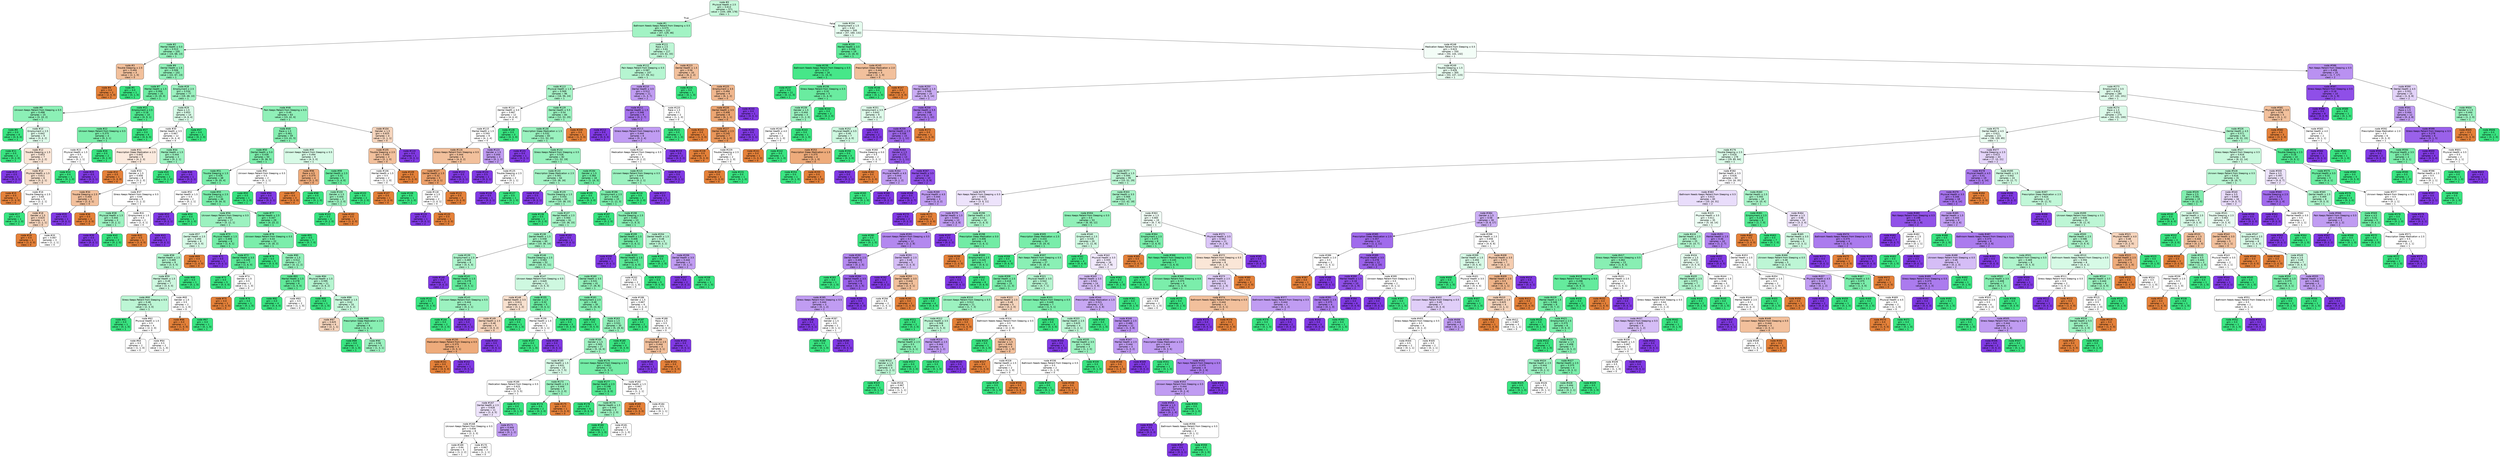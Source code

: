 digraph Tree {
node [shape=box, style="filled, rounded", color="black", fontname="helvetica"] ;
edge [fontname="helvetica"] ;
0 [label=<node &#35;0<br/>Phyiscal Health &le; 2.5<br/>gini = 0.613<br/>samples = 571<br/>value = [104, 289, 178]<br/>class = 1>, fillcolor="#c7f8db"] ;
1 [label=<node &#35;1<br/>Bathroom Needs Keeps Patient from Sleeping &le; 0.5<br/>gini = 0.575<br/>samples = 222<br/>value = [47, 129, 46]<br/>class = 1>, fillcolor="#a2f3c4"] ;
0 -> 1 [labeldistance=2.5, labelangle=45, headlabel="True"] ;
2 [label=<node &#35;2<br/>Mental Health &le; 0.0<br/>gini = 0.513<br/>samples = 105<br/>value = [24, 68, 13]<br/>class = 1>, fillcolor="#93f1bb"] ;
1 -> 2 ;
3 [label=<node &#35;3<br/>Trouble Sleeping &le; 2.5<br/>gini = 0.444<br/>samples = 3<br/>value = [2, 1, 0]<br/>class = 0>, fillcolor="#f2c09c"] ;
2 -> 3 ;
4 [label=<node &#35;4<br/>gini = 0.0<br/>samples = 2<br/>value = [2, 0, 0]<br/>class = 0>, fillcolor="#e58139"] ;
3 -> 4 ;
5 [label=<node &#35;5<br/>gini = 0.0<br/>samples = 1<br/>value = [0, 1, 0]<br/>class = 1>, fillcolor="#39e581"] ;
3 -> 5 ;
6 [label=<node &#35;6<br/>Dental Health &le; 1.5<br/>gini = 0.506<br/>samples = 102<br/>value = [22, 67, 13]<br/>class = 1>, fillcolor="#90f0b8"] ;
2 -> 6 ;
7 [label=<node &#35;7<br/>Mental Health &le; 1.5<br/>gini = 0.394<br/>samples = 25<br/>value = [3, 19, 3]<br/>class = 1>, fillcolor="#6feca3"] ;
6 -> 7 ;
8 [label=<node &#35;8<br/>Uknown Keeps Patient from Sleeping &le; 0.5<br/>gini = 0.498<br/>samples = 15<br/>value = [3, 10, 2]<br/>class = 1>, fillcolor="#8cf0b6"] ;
7 -> 8 ;
9 [label=<node &#35;9<br/>gini = 0.0<br/>samples = 6<br/>value = [0, 6, 0]<br/>class = 1>, fillcolor="#39e581"] ;
8 -> 9 ;
10 [label=<node &#35;10<br/>Employment &le; 2.5<br/>gini = 0.642<br/>samples = 9<br/>value = [3, 4, 2]<br/>class = 1>, fillcolor="#defbea"] ;
8 -> 10 ;
11 [label=<node &#35;11<br/>gini = 0.0<br/>samples = 2<br/>value = [0, 2, 0]<br/>class = 1>, fillcolor="#39e581"] ;
10 -> 11 ;
12 [label=<node &#35;12<br/>Trouble Sleeping &le; 1.5<br/>gini = 0.653<br/>samples = 7<br/>value = [3, 2, 2]<br/>class = 0>, fillcolor="#fae6d7"] ;
10 -> 12 ;
13 [label=<node &#35;13<br/>gini = 0.0<br/>samples = 1<br/>value = [0, 0, 1]<br/>class = 2>, fillcolor="#8139e5"] ;
12 -> 13 ;
14 [label=<node &#35;14<br/>Phyiscal Health &le; 1.5<br/>gini = 0.611<br/>samples = 6<br/>value = [3, 2, 1]<br/>class = 0>, fillcolor="#f8e0ce"] ;
12 -> 14 ;
15 [label=<node &#35;15<br/>gini = 0.0<br/>samples = 1<br/>value = [1, 0, 0]<br/>class = 0>, fillcolor="#e58139"] ;
14 -> 15 ;
16 [label=<node &#35;16<br/>Trouble Sleeping &le; 2.5<br/>gini = 0.64<br/>samples = 5<br/>value = [2, 2, 1]<br/>class = 0>, fillcolor="#ffffff"] ;
14 -> 16 ;
17 [label=<node &#35;17<br/>gini = 0.0<br/>samples = 1<br/>value = [0, 1, 0]<br/>class = 1>, fillcolor="#39e581"] ;
16 -> 17 ;
18 [label=<node &#35;18<br/>Gender &le; 1.5<br/>gini = 0.625<br/>samples = 4<br/>value = [2, 1, 1]<br/>class = 0>, fillcolor="#f6d5bd"] ;
16 -> 18 ;
19 [label=<node &#35;19<br/>gini = 0.0<br/>samples = 1<br/>value = [1, 0, 0]<br/>class = 0>, fillcolor="#e58139"] ;
18 -> 19 ;
20 [label=<node &#35;20<br/>gini = 0.667<br/>samples = 3<br/>value = [1, 1, 1]<br/>class = 0>, fillcolor="#ffffff"] ;
18 -> 20 ;
21 [label=<node &#35;21<br/>Employment &le; 2.5<br/>gini = 0.18<br/>samples = 10<br/>value = [0, 9, 1]<br/>class = 1>, fillcolor="#4fe88f"] ;
7 -> 21 ;
22 [label=<node &#35;22<br/>Uknown Keeps Patient from Sleeping &le; 0.5<br/>gini = 0.375<br/>samples = 4<br/>value = [0, 3, 1]<br/>class = 1>, fillcolor="#7beeab"] ;
21 -> 22 ;
23 [label=<node &#35;23<br/>Phyiscal Health &le; 1.5<br/>gini = 0.5<br/>samples = 2<br/>value = [0, 1, 1]<br/>class = 1>, fillcolor="#ffffff"] ;
22 -> 23 ;
24 [label=<node &#35;24<br/>gini = 0.0<br/>samples = 1<br/>value = [0, 1, 0]<br/>class = 1>, fillcolor="#39e581"] ;
23 -> 24 ;
25 [label=<node &#35;25<br/>gini = 0.0<br/>samples = 1<br/>value = [0, 0, 1]<br/>class = 2>, fillcolor="#8139e5"] ;
23 -> 25 ;
26 [label=<node &#35;26<br/>gini = 0.0<br/>samples = 2<br/>value = [0, 2, 0]<br/>class = 1>, fillcolor="#39e581"] ;
22 -> 26 ;
27 [label=<node &#35;27<br/>gini = 0.0<br/>samples = 6<br/>value = [0, 6, 0]<br/>class = 1>, fillcolor="#39e581"] ;
21 -> 27 ;
28 [label=<node &#35;28<br/>Employment &le; 2.5<br/>gini = 0.534<br/>samples = 77<br/>value = [19, 48, 10]<br/>class = 1>, fillcolor="#9cf2c0"] ;
6 -> 28 ;
29 [label=<node &#35;29<br/>Race &le; 1.5<br/>gini = 0.653<br/>samples = 14<br/>value = [4, 6, 4]<br/>class = 1>, fillcolor="#d7fae6"] ;
28 -> 29 ;
30 [label=<node &#35;30<br/>Dental Health &le; 3.5<br/>gini = 0.667<br/>samples = 12<br/>value = [4, 4, 4]<br/>class = 0>, fillcolor="#ffffff"] ;
29 -> 30 ;
31 [label=<node &#35;31<br/>Prescription Sleep Medication &le; 2.5<br/>gini = 0.642<br/>samples = 9<br/>value = [4, 2, 3]<br/>class = 0>, fillcolor="#fbeade"] ;
30 -> 31 ;
32 [label=<node &#35;32<br/>gini = 0.0<br/>samples = 1<br/>value = [1, 0, 0]<br/>class = 0>, fillcolor="#e58139"] ;
31 -> 32 ;
33 [label=<node &#35;33<br/>Gender &le; 1.5<br/>gini = 0.656<br/>samples = 8<br/>value = [3, 2, 3]<br/>class = 0>, fillcolor="#ffffff"] ;
31 -> 33 ;
34 [label=<node &#35;34<br/>Trouble Sleeping &le; 2.5<br/>gini = 0.444<br/>samples = 3<br/>value = [2, 0, 1]<br/>class = 0>, fillcolor="#f2c09c"] ;
33 -> 34 ;
35 [label=<node &#35;35<br/>gini = 0.0<br/>samples = 1<br/>value = [0, 0, 1]<br/>class = 2>, fillcolor="#8139e5"] ;
34 -> 35 ;
36 [label=<node &#35;36<br/>gini = 0.0<br/>samples = 2<br/>value = [2, 0, 0]<br/>class = 0>, fillcolor="#e58139"] ;
34 -> 36 ;
37 [label=<node &#35;37<br/>Stress Keeps Patient from Sleeping &le; 0.5<br/>gini = 0.64<br/>samples = 5<br/>value = [1, 2, 2]<br/>class = 1>, fillcolor="#ffffff"] ;
33 -> 37 ;
38 [label=<node &#35;38<br/>Phyiscal Health &le; 1.5<br/>gini = 0.444<br/>samples = 3<br/>value = [0, 2, 1]<br/>class = 1>, fillcolor="#9cf2c0"] ;
37 -> 38 ;
39 [label=<node &#35;39<br/>gini = 0.0<br/>samples = 1<br/>value = [0, 0, 1]<br/>class = 2>, fillcolor="#8139e5"] ;
38 -> 39 ;
40 [label=<node &#35;40<br/>gini = 0.0<br/>samples = 2<br/>value = [0, 2, 0]<br/>class = 1>, fillcolor="#39e581"] ;
38 -> 40 ;
41 [label=<node &#35;41<br/>Employment &le; 1.5<br/>gini = 0.5<br/>samples = 2<br/>value = [1, 0, 1]<br/>class = 0>, fillcolor="#ffffff"] ;
37 -> 41 ;
42 [label=<node &#35;42<br/>gini = 0.0<br/>samples = 1<br/>value = [1, 0, 0]<br/>class = 0>, fillcolor="#e58139"] ;
41 -> 42 ;
43 [label=<node &#35;43<br/>gini = 0.0<br/>samples = 1<br/>value = [0, 0, 1]<br/>class = 2>, fillcolor="#8139e5"] ;
41 -> 43 ;
44 [label=<node &#35;44<br/>Mental Health &le; 1.5<br/>gini = 0.444<br/>samples = 3<br/>value = [0, 2, 1]<br/>class = 1>, fillcolor="#9cf2c0"] ;
30 -> 44 ;
45 [label=<node &#35;45<br/>gini = 0.0<br/>samples = 2<br/>value = [0, 2, 0]<br/>class = 1>, fillcolor="#39e581"] ;
44 -> 45 ;
46 [label=<node &#35;46<br/>gini = 0.0<br/>samples = 1<br/>value = [0, 0, 1]<br/>class = 2>, fillcolor="#8139e5"] ;
44 -> 46 ;
47 [label=<node &#35;47<br/>gini = 0.0<br/>samples = 2<br/>value = [0, 2, 0]<br/>class = 1>, fillcolor="#39e581"] ;
29 -> 47 ;
48 [label=<node &#35;48<br/>Pain Keeps Patient from Sleeping &le; 0.5<br/>gini = 0.49<br/>samples = 63<br/>value = [15, 42, 6]<br/>class = 1>, fillcolor="#90f0b8"] ;
28 -> 48 ;
49 [label=<node &#35;49<br/>Race &le; 1.5<br/>gini = 0.461<br/>samples = 59<br/>value = [13, 41, 5]<br/>class = 1>, fillcolor="#86efb2"] ;
48 -> 49 ;
50 [label=<node &#35;50<br/>Dental Health &le; 5.0<br/>gini = 0.439<br/>samples = 50<br/>value = [9, 36, 5]<br/>class = 1>, fillcolor="#7deeac"] ;
49 -> 50 ;
51 [label=<node &#35;51<br/>Trouble Sleeping &le; 1.5<br/>gini = 0.426<br/>samples = 48<br/>value = [9, 35, 4]<br/>class = 1>, fillcolor="#7beeab"] ;
50 -> 51 ;
52 [label=<node &#35;52<br/>Mental Health &le; 1.5<br/>gini = 0.5<br/>samples = 2<br/>value = [0, 1, 1]<br/>class = 1>, fillcolor="#ffffff"] ;
51 -> 52 ;
53 [label=<node &#35;53<br/>gini = 0.0<br/>samples = 1<br/>value = [0, 0, 1]<br/>class = 2>, fillcolor="#8139e5"] ;
52 -> 53 ;
54 [label=<node &#35;54<br/>gini = 0.0<br/>samples = 1<br/>value = [0, 1, 0]<br/>class = 1>, fillcolor="#39e581"] ;
52 -> 54 ;
55 [label=<node &#35;55<br/>Trouble Sleeping &le; 2.5<br/>gini = 0.411<br/>samples = 46<br/>value = [9, 34, 3]<br/>class = 1>, fillcolor="#79edaa"] ;
51 -> 55 ;
56 [label=<node &#35;56<br/>Uknown Keeps Patient from Sleeping &le; 0.5<br/>gini = 0.491<br/>samples = 17<br/>value = [5, 11, 1]<br/>class = 1>, fillcolor="#9cf2c0"] ;
55 -> 56 ;
57 [label=<node &#35;57<br/>Dental Health &le; 2.5<br/>gini = 0.494<br/>samples = 9<br/>value = [4, 5, 0]<br/>class = 1>, fillcolor="#d7fae6"] ;
56 -> 57 ;
58 [label=<node &#35;58<br/>Mental Health &le; 2.5<br/>gini = 0.469<br/>samples = 8<br/>value = [3, 5, 0]<br/>class = 1>, fillcolor="#b0f5cd"] ;
57 -> 58 ;
59 [label=<node &#35;59<br/>Mental Health &le; 1.5<br/>gini = 0.49<br/>samples = 7<br/>value = [3, 4, 0]<br/>class = 1>, fillcolor="#cef8e0"] ;
58 -> 59 ;
60 [label=<node &#35;60<br/>Stress Keeps Patient from Sleeping &le; 0.5<br/>gini = 0.48<br/>samples = 5<br/>value = [2, 3, 0]<br/>class = 1>, fillcolor="#bdf6d5"] ;
59 -> 60 ;
61 [label=<node &#35;61<br/>gini = 0.0<br/>samples = 1<br/>value = [0, 1, 0]<br/>class = 1>, fillcolor="#39e581"] ;
60 -> 61 ;
62 [label=<node &#35;62<br/>Phyiscal Health &le; 1.5<br/>gini = 0.5<br/>samples = 4<br/>value = [2, 2, 0]<br/>class = 0>, fillcolor="#ffffff"] ;
60 -> 62 ;
63 [label=<node &#35;63<br/>gini = 0.5<br/>samples = 2<br/>value = [1, 1, 0]<br/>class = 0>, fillcolor="#ffffff"] ;
62 -> 63 ;
64 [label=<node &#35;64<br/>gini = 0.5<br/>samples = 2<br/>value = [1, 1, 0]<br/>class = 0>, fillcolor="#ffffff"] ;
62 -> 64 ;
65 [label=<node &#35;65<br/>Gender &le; 1.5<br/>gini = 0.5<br/>samples = 2<br/>value = [1, 1, 0]<br/>class = 0>, fillcolor="#ffffff"] ;
59 -> 65 ;
66 [label=<node &#35;66<br/>gini = 0.0<br/>samples = 1<br/>value = [1, 0, 0]<br/>class = 0>, fillcolor="#e58139"] ;
65 -> 66 ;
67 [label=<node &#35;67<br/>gini = 0.0<br/>samples = 1<br/>value = [0, 1, 0]<br/>class = 1>, fillcolor="#39e581"] ;
65 -> 67 ;
68 [label=<node &#35;68<br/>gini = 0.0<br/>samples = 1<br/>value = [0, 1, 0]<br/>class = 1>, fillcolor="#39e581"] ;
58 -> 68 ;
69 [label=<node &#35;69<br/>gini = 0.0<br/>samples = 1<br/>value = [1, 0, 0]<br/>class = 0>, fillcolor="#e58139"] ;
57 -> 69 ;
70 [label=<node &#35;70<br/>Phyiscal Health &le; 1.5<br/>gini = 0.406<br/>samples = 8<br/>value = [1, 6, 1]<br/>class = 1>, fillcolor="#72eca5"] ;
56 -> 70 ;
71 [label=<node &#35;71<br/>gini = 0.0<br/>samples = 1<br/>value = [0, 0, 1]<br/>class = 2>, fillcolor="#8139e5"] ;
70 -> 71 ;
72 [label=<node &#35;72<br/>Dental Health &le; 3.5<br/>gini = 0.245<br/>samples = 7<br/>value = [1, 6, 0]<br/>class = 1>, fillcolor="#5ae996"] ;
70 -> 72 ;
73 [label=<node &#35;73<br/>gini = 0.0<br/>samples = 5<br/>value = [0, 5, 0]<br/>class = 1>, fillcolor="#39e581"] ;
72 -> 73 ;
74 [label=<node &#35;74<br/>Gender &le; 1.5<br/>gini = 0.5<br/>samples = 2<br/>value = [1, 1, 0]<br/>class = 0>, fillcolor="#ffffff"] ;
72 -> 74 ;
75 [label=<node &#35;75<br/>gini = 0.0<br/>samples = 1<br/>value = [1, 0, 0]<br/>class = 0>, fillcolor="#e58139"] ;
74 -> 75 ;
76 [label=<node &#35;76<br/>gini = 0.0<br/>samples = 1<br/>value = [0, 1, 0]<br/>class = 1>, fillcolor="#39e581"] ;
74 -> 76 ;
77 [label=<node &#35;77<br/>Dental Health &le; 2.5<br/>gini = 0.347<br/>samples = 29<br/>value = [4, 23, 2]<br/>class = 1>, fillcolor="#69eb9f"] ;
55 -> 77 ;
78 [label=<node &#35;78<br/>Uknown Keeps Patient from Sleeping &le; 0.5<br/>gini = 0.43<br/>samples = 22<br/>value = [4, 16, 2]<br/>class = 1>, fillcolor="#7beeab"] ;
77 -> 78 ;
79 [label=<node &#35;79<br/>gini = 0.0<br/>samples = 5<br/>value = [0, 5, 0]<br/>class = 1>, fillcolor="#39e581"] ;
78 -> 79 ;
80 [label=<node &#35;80<br/>Gender &le; 1.5<br/>gini = 0.512<br/>samples = 17<br/>value = [4, 11, 2]<br/>class = 1>, fillcolor="#94f1bb"] ;
78 -> 80 ;
81 [label=<node &#35;81<br/>Mental Health &le; 1.5<br/>gini = 0.278<br/>samples = 6<br/>value = [1, 5, 0]<br/>class = 1>, fillcolor="#61ea9a"] ;
80 -> 81 ;
82 [label=<node &#35;82<br/>gini = 0.0<br/>samples = 4<br/>value = [0, 4, 0]<br/>class = 1>, fillcolor="#39e581"] ;
81 -> 82 ;
83 [label=<node &#35;83<br/>gini = 0.5<br/>samples = 2<br/>value = [1, 1, 0]<br/>class = 0>, fillcolor="#ffffff"] ;
81 -> 83 ;
84 [label=<node &#35;84<br/>Phyiscal Health &le; 1.5<br/>gini = 0.595<br/>samples = 11<br/>value = [3, 6, 2]<br/>class = 1>, fillcolor="#b5f5d0"] ;
80 -> 84 ;
85 [label=<node &#35;85<br/>gini = 0.0<br/>samples = 1<br/>value = [0, 1, 0]<br/>class = 1>, fillcolor="#39e581"] ;
84 -> 85 ;
86 [label=<node &#35;86<br/>Mental Health &le; 1.5<br/>gini = 0.62<br/>samples = 10<br/>value = [3, 5, 2]<br/>class = 1>, fillcolor="#c6f8db"] ;
84 -> 86 ;
87 [label=<node &#35;87<br/>gini = 0.625<br/>samples = 4<br/>value = [2, 1, 1]<br/>class = 0>, fillcolor="#f6d5bd"] ;
86 -> 87 ;
88 [label=<node &#35;88<br/>Prescription Sleep Medication &le; 2.5<br/>gini = 0.5<br/>samples = 6<br/>value = [1, 4, 1]<br/>class = 1>, fillcolor="#88efb3"] ;
86 -> 88 ;
89 [label=<node &#35;89<br/>gini = 0.0<br/>samples = 1<br/>value = [0, 1, 0]<br/>class = 1>, fillcolor="#39e581"] ;
88 -> 89 ;
90 [label=<node &#35;90<br/>gini = 0.56<br/>samples = 5<br/>value = [1, 3, 1]<br/>class = 1>, fillcolor="#9cf2c0"] ;
88 -> 90 ;
91 [label=<node &#35;91<br/>gini = 0.0<br/>samples = 7<br/>value = [0, 7, 0]<br/>class = 1>, fillcolor="#39e581"] ;
77 -> 91 ;
92 [label=<node &#35;92<br/>Uknown Keeps Patient from Sleeping &le; 0.5<br/>gini = 0.5<br/>samples = 2<br/>value = [0, 1, 1]<br/>class = 1>, fillcolor="#ffffff"] ;
50 -> 92 ;
93 [label=<node &#35;93<br/>gini = 0.0<br/>samples = 1<br/>value = [0, 1, 0]<br/>class = 1>, fillcolor="#39e581"] ;
92 -> 93 ;
94 [label=<node &#35;94<br/>gini = 0.0<br/>samples = 1<br/>value = [0, 0, 1]<br/>class = 2>, fillcolor="#8139e5"] ;
92 -> 94 ;
95 [label=<node &#35;95<br/>Uknown Keeps Patient from Sleeping &le; 0.5<br/>gini = 0.494<br/>samples = 9<br/>value = [4, 5, 0]<br/>class = 1>, fillcolor="#d7fae6"] ;
49 -> 95 ;
96 [label=<node &#35;96<br/>Race &le; 4.5<br/>gini = 0.375<br/>samples = 4<br/>value = [3, 1, 0]<br/>class = 0>, fillcolor="#eeab7b"] ;
95 -> 96 ;
97 [label=<node &#35;97<br/>gini = 0.0<br/>samples = 3<br/>value = [3, 0, 0]<br/>class = 0>, fillcolor="#e58139"] ;
96 -> 97 ;
98 [label=<node &#35;98<br/>gini = 0.0<br/>samples = 1<br/>value = [0, 1, 0]<br/>class = 1>, fillcolor="#39e581"] ;
96 -> 98 ;
99 [label=<node &#35;99<br/>Dental Health &le; 2.5<br/>gini = 0.32<br/>samples = 5<br/>value = [1, 4, 0]<br/>class = 1>, fillcolor="#6aeca0"] ;
95 -> 99 ;
100 [label=<node &#35;100<br/>Gender &le; 1.5<br/>gini = 0.444<br/>samples = 3<br/>value = [1, 2, 0]<br/>class = 1>, fillcolor="#9cf2c0"] ;
99 -> 100 ;
101 [label=<node &#35;101<br/>gini = 0.0<br/>samples = 2<br/>value = [0, 2, 0]<br/>class = 1>, fillcolor="#39e581"] ;
100 -> 101 ;
102 [label=<node &#35;102<br/>gini = 0.0<br/>samples = 1<br/>value = [1, 0, 0]<br/>class = 0>, fillcolor="#e58139"] ;
100 -> 102 ;
103 [label=<node &#35;103<br/>gini = 0.0<br/>samples = 2<br/>value = [0, 2, 0]<br/>class = 1>, fillcolor="#39e581"] ;
99 -> 103 ;
104 [label=<node &#35;104<br/>Gender &le; 1.5<br/>gini = 0.625<br/>samples = 4<br/>value = [2, 1, 1]<br/>class = 0>, fillcolor="#f6d5bd"] ;
48 -> 104 ;
105 [label=<node &#35;105<br/>Trouble Sleeping &le; 2.5<br/>gini = 0.444<br/>samples = 3<br/>value = [2, 1, 0]<br/>class = 0>, fillcolor="#f2c09c"] ;
104 -> 105 ;
106 [label=<node &#35;106<br/>Mental Health &le; 1.5<br/>gini = 0.5<br/>samples = 2<br/>value = [1, 1, 0]<br/>class = 0>, fillcolor="#ffffff"] ;
105 -> 106 ;
107 [label=<node &#35;107<br/>gini = 0.0<br/>samples = 1<br/>value = [1, 0, 0]<br/>class = 0>, fillcolor="#e58139"] ;
106 -> 107 ;
108 [label=<node &#35;108<br/>gini = 0.0<br/>samples = 1<br/>value = [0, 1, 0]<br/>class = 1>, fillcolor="#39e581"] ;
106 -> 108 ;
109 [label=<node &#35;109<br/>gini = 0.0<br/>samples = 1<br/>value = [1, 0, 0]<br/>class = 0>, fillcolor="#e58139"] ;
105 -> 109 ;
110 [label=<node &#35;110<br/>gini = 0.0<br/>samples = 1<br/>value = [0, 0, 1]<br/>class = 2>, fillcolor="#8139e5"] ;
104 -> 110 ;
111 [label=<node &#35;111<br/>Race &le; 2.5<br/>gini = 0.61<br/>samples = 117<br/>value = [23, 61, 33]<br/>class = 1>, fillcolor="#bdf6d5"] ;
1 -> 111 ;
112 [label=<node &#35;112<br/>Pain Keeps Patient from Sleeping &le; 0.5<br/>gini = 0.587<br/>samples = 107<br/>value = [17, 59, 31]<br/>class = 1>, fillcolor="#b6f5d1"] ;
111 -> 112 ;
113 [label=<node &#35;113<br/>Phyiscal Health &le; 1.5<br/>gini = 0.569<br/>samples = 96<br/>value = [16, 56, 24]<br/>class = 1>, fillcolor="#a7f3c7"] ;
112 -> 113 ;
114 [label=<node &#35;114<br/>Dental Health &le; 3.0<br/>gini = 0.667<br/>samples = 12<br/>value = [4, 4, 4]<br/>class = 0>, fillcolor="#ffffff"] ;
113 -> 114 ;
115 [label=<node &#35;115<br/>Mental Health &le; 1.5<br/>gini = 0.593<br/>samples = 9<br/>value = [4, 1, 4]<br/>class = 0>, fillcolor="#ffffff"] ;
114 -> 115 ;
116 [label=<node &#35;116<br/>Stress Keeps Patient from Sleeping &le; 0.5<br/>gini = 0.444<br/>samples = 6<br/>value = [4, 0, 2]<br/>class = 0>, fillcolor="#f2c09c"] ;
115 -> 116 ;
117 [label=<node &#35;117<br/>Dental Health &le; 1.5<br/>gini = 0.32<br/>samples = 5<br/>value = [4, 0, 1]<br/>class = 0>, fillcolor="#eca06a"] ;
116 -> 117 ;
118 [label=<node &#35;118<br/>Gender &le; 1.5<br/>gini = 0.5<br/>samples = 2<br/>value = [1, 0, 1]<br/>class = 0>, fillcolor="#ffffff"] ;
117 -> 118 ;
119 [label=<node &#35;119<br/>gini = 0.0<br/>samples = 1<br/>value = [0, 0, 1]<br/>class = 2>, fillcolor="#8139e5"] ;
118 -> 119 ;
120 [label=<node &#35;120<br/>gini = 0.0<br/>samples = 1<br/>value = [1, 0, 0]<br/>class = 0>, fillcolor="#e58139"] ;
118 -> 120 ;
121 [label=<node &#35;121<br/>gini = 0.0<br/>samples = 3<br/>value = [3, 0, 0]<br/>class = 0>, fillcolor="#e58139"] ;
117 -> 121 ;
122 [label=<node &#35;122<br/>gini = 0.0<br/>samples = 1<br/>value = [0, 0, 1]<br/>class = 2>, fillcolor="#8139e5"] ;
116 -> 122 ;
123 [label=<node &#35;123<br/>Gender &le; 1.5<br/>gini = 0.444<br/>samples = 3<br/>value = [0, 1, 2]<br/>class = 2>, fillcolor="#c09cf2"] ;
115 -> 123 ;
124 [label=<node &#35;124<br/>gini = 0.0<br/>samples = 1<br/>value = [0, 0, 1]<br/>class = 2>, fillcolor="#8139e5"] ;
123 -> 124 ;
125 [label=<node &#35;125<br/>Trouble Sleeping &le; 2.5<br/>gini = 0.5<br/>samples = 2<br/>value = [0, 1, 1]<br/>class = 1>, fillcolor="#ffffff"] ;
123 -> 125 ;
126 [label=<node &#35;126<br/>gini = 0.0<br/>samples = 1<br/>value = [0, 0, 1]<br/>class = 2>, fillcolor="#8139e5"] ;
125 -> 126 ;
127 [label=<node &#35;127<br/>gini = 0.0<br/>samples = 1<br/>value = [0, 1, 0]<br/>class = 1>, fillcolor="#39e581"] ;
125 -> 127 ;
128 [label=<node &#35;128<br/>gini = 0.0<br/>samples = 3<br/>value = [0, 3, 0]<br/>class = 1>, fillcolor="#39e581"] ;
114 -> 128 ;
129 [label=<node &#35;129<br/>Dental Health &le; 5.5<br/>gini = 0.54<br/>samples = 84<br/>value = [12, 52, 20]<br/>class = 1>, fillcolor="#9cf2c0"] ;
113 -> 129 ;
130 [label=<node &#35;130<br/>Prescription Sleep Medication &le; 1.5<br/>gini = 0.532<br/>samples = 83<br/>value = [11, 52, 20]<br/>class = 1>, fillcolor="#9af2bf"] ;
129 -> 130 ;
131 [label=<node &#35;131<br/>gini = 0.0<br/>samples = 1<br/>value = [0, 0, 1]<br/>class = 2>, fillcolor="#8139e5"] ;
130 -> 131 ;
132 [label=<node &#35;132<br/>Stress Keeps Patient from Sleeping &le; 0.5<br/>gini = 0.526<br/>samples = 82<br/>value = [11, 52, 19]<br/>class = 1>, fillcolor="#97f1bd"] ;
130 -> 132 ;
133 [label=<node &#35;133<br/>Prescription Sleep Medication &le; 2.5<br/>gini = 0.561<br/>samples = 64<br/>value = [10, 38, 16]<br/>class = 1>, fillcolor="#a4f3c5"] ;
132 -> 133 ;
134 [label=<node &#35;134<br/>gini = 0.0<br/>samples = 1<br/>value = [0, 0, 1]<br/>class = 2>, fillcolor="#8139e5"] ;
133 -> 134 ;
135 [label=<node &#35;135<br/>Trouble Sleeping &le; 1.5<br/>gini = 0.554<br/>samples = 63<br/>value = [10, 38, 15]<br/>class = 1>, fillcolor="#a0f3c3"] ;
133 -> 135 ;
136 [label=<node &#35;136<br/>gini = 0.0<br/>samples = 2<br/>value = [0, 2, 0]<br/>class = 1>, fillcolor="#39e581"] ;
135 -> 136 ;
137 [label=<node &#35;137<br/>Mental Health &le; 2.5<br/>gini = 0.564<br/>samples = 61<br/>value = [10, 36, 15]<br/>class = 1>, fillcolor="#a5f3c5"] ;
135 -> 137 ;
138 [label=<node &#35;138<br/>Dental Health &le; 1.5<br/>gini = 0.558<br/>samples = 60<br/>value = [10, 36, 14]<br/>class = 1>, fillcolor="#a0f3c3"] ;
137 -> 138 ;
139 [label=<node &#35;139<br/>Employment &le; 2.5<br/>gini = 0.469<br/>samples = 8<br/>value = [0, 5, 3]<br/>class = 1>, fillcolor="#b0f5cd"] ;
138 -> 139 ;
140 [label=<node &#35;140<br/>gini = 0.0<br/>samples = 2<br/>value = [0, 0, 2]<br/>class = 2>, fillcolor="#8139e5"] ;
139 -> 140 ;
141 [label=<node &#35;141<br/>Mental Health &le; 1.5<br/>gini = 0.278<br/>samples = 6<br/>value = [0, 5, 1]<br/>class = 1>, fillcolor="#61ea9a"] ;
139 -> 141 ;
142 [label=<node &#35;142<br/>gini = 0.0<br/>samples = 3<br/>value = [0, 3, 0]<br/>class = 1>, fillcolor="#39e581"] ;
141 -> 142 ;
143 [label=<node &#35;143<br/>Uknown Keeps Patient from Sleeping &le; 0.5<br/>gini = 0.444<br/>samples = 3<br/>value = [0, 2, 1]<br/>class = 1>, fillcolor="#9cf2c0"] ;
141 -> 143 ;
144 [label=<node &#35;144<br/>gini = 0.0<br/>samples = 2<br/>value = [0, 2, 0]<br/>class = 1>, fillcolor="#39e581"] ;
143 -> 144 ;
145 [label=<node &#35;145<br/>gini = 0.0<br/>samples = 1<br/>value = [0, 0, 1]<br/>class = 2>, fillcolor="#8139e5"] ;
143 -> 145 ;
146 [label=<node &#35;146<br/>Trouble Sleeping &le; 2.5<br/>gini = 0.563<br/>samples = 52<br/>value = [10, 31, 11]<br/>class = 1>, fillcolor="#9ef2c2"] ;
138 -> 146 ;
147 [label=<node &#35;147<br/>Uknown Keeps Patient from Sleeping &le; 0.5<br/>gini = 0.645<br/>samples = 11<br/>value = [3, 5, 3]<br/>class = 1>, fillcolor="#cef8e0"] ;
146 -> 147 ;
148 [label=<node &#35;148<br/>Dental Health &le; 3.5<br/>gini = 0.611<br/>samples = 6<br/>value = [3, 1, 2]<br/>class = 0>, fillcolor="#f8e0ce"] ;
147 -> 148 ;
149 [label=<node &#35;149<br/>Dental Health &le; 2.5<br/>gini = 0.48<br/>samples = 5<br/>value = [3, 0, 2]<br/>class = 0>, fillcolor="#f6d5bd"] ;
148 -> 149 ;
150 [label=<node &#35;150<br/>Medication Keeps Patient from Sleeping &le; 0.5<br/>gini = 0.375<br/>samples = 4<br/>value = [3, 0, 1]<br/>class = 0>, fillcolor="#eeab7b"] ;
149 -> 150 ;
151 [label=<node &#35;151<br/>gini = 0.0<br/>samples = 3<br/>value = [3, 0, 0]<br/>class = 0>, fillcolor="#e58139"] ;
150 -> 151 ;
152 [label=<node &#35;152<br/>gini = 0.0<br/>samples = 1<br/>value = [0, 0, 1]<br/>class = 2>, fillcolor="#8139e5"] ;
150 -> 152 ;
153 [label=<node &#35;153<br/>gini = 0.0<br/>samples = 1<br/>value = [0, 0, 1]<br/>class = 2>, fillcolor="#8139e5"] ;
149 -> 153 ;
154 [label=<node &#35;154<br/>gini = 0.0<br/>samples = 1<br/>value = [0, 1, 0]<br/>class = 1>, fillcolor="#39e581"] ;
148 -> 154 ;
155 [label=<node &#35;155<br/>Gender &le; 1.5<br/>gini = 0.32<br/>samples = 5<br/>value = [0, 4, 1]<br/>class = 1>, fillcolor="#6aeca0"] ;
147 -> 155 ;
156 [label=<node &#35;156<br/>Mental Health &le; 1.5<br/>gini = 0.5<br/>samples = 2<br/>value = [0, 1, 1]<br/>class = 1>, fillcolor="#ffffff"] ;
155 -> 156 ;
157 [label=<node &#35;157<br/>gini = 0.0<br/>samples = 1<br/>value = [0, 1, 0]<br/>class = 1>, fillcolor="#39e581"] ;
156 -> 157 ;
158 [label=<node &#35;158<br/>gini = 0.0<br/>samples = 1<br/>value = [0, 0, 1]<br/>class = 2>, fillcolor="#8139e5"] ;
156 -> 158 ;
159 [label=<node &#35;159<br/>gini = 0.0<br/>samples = 3<br/>value = [0, 3, 0]<br/>class = 1>, fillcolor="#39e581"] ;
155 -> 159 ;
160 [label=<node &#35;160<br/>Dental Health &le; 3.5<br/>gini = 0.531<br/>samples = 41<br/>value = [7, 26, 8]<br/>class = 1>, fillcolor="#93f1ba"] ;
146 -> 160 ;
161 [label=<node &#35;161<br/>Employment &le; 2.5<br/>gini = 0.48<br/>samples = 35<br/>value = [5, 24, 6]<br/>class = 1>, fillcolor="#84efb1"] ;
160 -> 161 ;
162 [label=<node &#35;162<br/>gini = 0.0<br/>samples = 5<br/>value = [0, 5, 0]<br/>class = 1>, fillcolor="#39e581"] ;
161 -> 162 ;
163 [label=<node &#35;163<br/>Race &le; 1.5<br/>gini = 0.531<br/>samples = 30<br/>value = [5, 19, 6]<br/>class = 1>, fillcolor="#94f1bb"] ;
161 -> 163 ;
164 [label=<node &#35;164<br/>Gender &le; 1.5<br/>gini = 0.565<br/>samples = 27<br/>value = [5, 16, 6]<br/>class = 1>, fillcolor="#a1f3c3"] ;
163 -> 164 ;
165 [label=<node &#35;165<br/>Mental Health &le; 1.5<br/>gini = 0.631<br/>samples = 15<br/>value = [3, 7, 5]<br/>class = 1>, fillcolor="#d7fae6"] ;
164 -> 165 ;
166 [label=<node &#35;166<br/>Medication Keeps Patient from Sleeping &le; 0.5<br/>gini = 0.625<br/>samples = 12<br/>value = [2, 5, 5]<br/>class = 1>, fillcolor="#ffffff"] ;
165 -> 166 ;
167 [label=<node &#35;167<br/>Dental Health &le; 2.5<br/>gini = 0.628<br/>samples = 11<br/>value = [2, 4, 5]<br/>class = 2>, fillcolor="#ede3fb"] ;
166 -> 167 ;
168 [label=<node &#35;168<br/>Uknown Keeps Patient from Sleeping &le; 0.5<br/>gini = 0.656<br/>samples = 8<br/>value = [2, 3, 3]<br/>class = 1>, fillcolor="#ffffff"] ;
167 -> 168 ;
169 [label=<node &#35;169<br/>gini = 0.64<br/>samples = 5<br/>value = [1, 2, 2]<br/>class = 1>, fillcolor="#ffffff"] ;
168 -> 169 ;
170 [label=<node &#35;170<br/>gini = 0.667<br/>samples = 3<br/>value = [1, 1, 1]<br/>class = 0>, fillcolor="#ffffff"] ;
168 -> 170 ;
171 [label=<node &#35;171<br/>gini = 0.444<br/>samples = 3<br/>value = [0, 1, 2]<br/>class = 2>, fillcolor="#c09cf2"] ;
167 -> 171 ;
172 [label=<node &#35;172<br/>gini = 0.0<br/>samples = 1<br/>value = [0, 1, 0]<br/>class = 1>, fillcolor="#39e581"] ;
166 -> 172 ;
173 [label=<node &#35;173<br/>Dental Health &le; 2.5<br/>gini = 0.444<br/>samples = 3<br/>value = [1, 2, 0]<br/>class = 1>, fillcolor="#9cf2c0"] ;
165 -> 173 ;
174 [label=<node &#35;174<br/>gini = 0.0<br/>samples = 2<br/>value = [0, 2, 0]<br/>class = 1>, fillcolor="#39e581"] ;
173 -> 174 ;
175 [label=<node &#35;175<br/>gini = 0.0<br/>samples = 1<br/>value = [1, 0, 0]<br/>class = 0>, fillcolor="#e58139"] ;
173 -> 175 ;
176 [label=<node &#35;176<br/>Uknown Keeps Patient from Sleeping &le; 0.5<br/>gini = 0.403<br/>samples = 12<br/>value = [2, 9, 1]<br/>class = 1>, fillcolor="#74eda7"] ;
164 -> 176 ;
177 [label=<node &#35;177<br/>Dental Health &le; 2.5<br/>gini = 0.198<br/>samples = 9<br/>value = [1, 8, 0]<br/>class = 1>, fillcolor="#52e891"] ;
176 -> 177 ;
178 [label=<node &#35;178<br/>gini = 0.0<br/>samples = 6<br/>value = [0, 6, 0]<br/>class = 1>, fillcolor="#39e581"] ;
177 -> 178 ;
179 [label=<node &#35;179<br/>Mental Health &le; 1.5<br/>gini = 0.444<br/>samples = 3<br/>value = [1, 2, 0]<br/>class = 1>, fillcolor="#9cf2c0"] ;
177 -> 179 ;
180 [label=<node &#35;180<br/>gini = 0.0<br/>samples = 1<br/>value = [0, 1, 0]<br/>class = 1>, fillcolor="#39e581"] ;
179 -> 180 ;
181 [label=<node &#35;181<br/>gini = 0.5<br/>samples = 2<br/>value = [1, 1, 0]<br/>class = 0>, fillcolor="#ffffff"] ;
179 -> 181 ;
182 [label=<node &#35;182<br/>Mental Health &le; 1.5<br/>gini = 0.667<br/>samples = 3<br/>value = [1, 1, 1]<br/>class = 0>, fillcolor="#ffffff"] ;
176 -> 182 ;
183 [label=<node &#35;183<br/>gini = 0.0<br/>samples = 1<br/>value = [1, 0, 0]<br/>class = 0>, fillcolor="#e58139"] ;
182 -> 183 ;
184 [label=<node &#35;184<br/>gini = 0.5<br/>samples = 2<br/>value = [0, 1, 1]<br/>class = 1>, fillcolor="#ffffff"] ;
182 -> 184 ;
185 [label=<node &#35;185<br/>gini = 0.0<br/>samples = 3<br/>value = [0, 3, 0]<br/>class = 1>, fillcolor="#39e581"] ;
163 -> 185 ;
186 [label=<node &#35;186<br/>Gender &le; 1.5<br/>gini = 0.667<br/>samples = 6<br/>value = [2, 2, 2]<br/>class = 0>, fillcolor="#ffffff"] ;
160 -> 186 ;
187 [label=<node &#35;187<br/>gini = 0.0<br/>samples = 2<br/>value = [0, 2, 0]<br/>class = 1>, fillcolor="#39e581"] ;
186 -> 187 ;
188 [label=<node &#35;188<br/>Race &le; 1.5<br/>gini = 0.5<br/>samples = 4<br/>value = [2, 0, 2]<br/>class = 0>, fillcolor="#ffffff"] ;
186 -> 188 ;
189 [label=<node &#35;189<br/>Employment &le; 2.5<br/>gini = 0.444<br/>samples = 3<br/>value = [2, 0, 1]<br/>class = 0>, fillcolor="#f2c09c"] ;
188 -> 189 ;
190 [label=<node &#35;190<br/>gini = 0.0<br/>samples = 1<br/>value = [0, 0, 1]<br/>class = 2>, fillcolor="#8139e5"] ;
189 -> 190 ;
191 [label=<node &#35;191<br/>gini = 0.0<br/>samples = 2<br/>value = [2, 0, 0]<br/>class = 0>, fillcolor="#e58139"] ;
189 -> 191 ;
192 [label=<node &#35;192<br/>gini = 0.0<br/>samples = 1<br/>value = [0, 0, 1]<br/>class = 2>, fillcolor="#8139e5"] ;
188 -> 192 ;
193 [label=<node &#35;193<br/>gini = 0.0<br/>samples = 1<br/>value = [0, 0, 1]<br/>class = 2>, fillcolor="#8139e5"] ;
137 -> 193 ;
194 [label=<node &#35;194<br/>Gender &le; 1.5<br/>gini = 0.364<br/>samples = 18<br/>value = [1, 14, 3]<br/>class = 1>, fillcolor="#6eeca3"] ;
132 -> 194 ;
195 [label=<node &#35;195<br/>gini = 0.0<br/>samples = 3<br/>value = [0, 3, 0]<br/>class = 1>, fillcolor="#39e581"] ;
194 -> 195 ;
196 [label=<node &#35;196<br/>Employment &le; 2.5<br/>gini = 0.418<br/>samples = 15<br/>value = [1, 11, 3]<br/>class = 1>, fillcolor="#7beeab"] ;
194 -> 196 ;
197 [label=<node &#35;197<br/>gini = 0.0<br/>samples = 2<br/>value = [0, 2, 0]<br/>class = 1>, fillcolor="#39e581"] ;
196 -> 197 ;
198 [label=<node &#35;198<br/>Trouble Sleeping &le; 2.5<br/>gini = 0.462<br/>samples = 13<br/>value = [1, 9, 3]<br/>class = 1>, fillcolor="#88efb3"] ;
196 -> 198 ;
199 [label=<node &#35;199<br/>Dental Health &le; 1.5<br/>gini = 0.406<br/>samples = 8<br/>value = [1, 6, 1]<br/>class = 1>, fillcolor="#72eca5"] ;
198 -> 199 ;
200 [label=<node &#35;200<br/>gini = 0.0<br/>samples = 1<br/>value = [0, 0, 1]<br/>class = 2>, fillcolor="#8139e5"] ;
199 -> 200 ;
201 [label=<node &#35;201<br/>Mental Health &le; 1.5<br/>gini = 0.245<br/>samples = 7<br/>value = [1, 6, 0]<br/>class = 1>, fillcolor="#5ae996"] ;
199 -> 201 ;
202 [label=<node &#35;202<br/>gini = 0.5<br/>samples = 2<br/>value = [1, 1, 0]<br/>class = 0>, fillcolor="#ffffff"] ;
201 -> 202 ;
203 [label=<node &#35;203<br/>gini = 0.0<br/>samples = 5<br/>value = [0, 5, 0]<br/>class = 1>, fillcolor="#39e581"] ;
201 -> 203 ;
204 [label=<node &#35;204<br/>Dental Health &le; 1.5<br/>gini = 0.48<br/>samples = 5<br/>value = [0, 3, 2]<br/>class = 1>, fillcolor="#bdf6d5"] ;
198 -> 204 ;
205 [label=<node &#35;205<br/>gini = 0.0<br/>samples = 2<br/>value = [0, 2, 0]<br/>class = 1>, fillcolor="#39e581"] ;
204 -> 205 ;
206 [label=<node &#35;206<br/>Dental Health &le; 3.5<br/>gini = 0.444<br/>samples = 3<br/>value = [0, 1, 2]<br/>class = 2>, fillcolor="#c09cf2"] ;
204 -> 206 ;
207 [label=<node &#35;207<br/>gini = 0.0<br/>samples = 2<br/>value = [0, 0, 2]<br/>class = 2>, fillcolor="#8139e5"] ;
206 -> 207 ;
208 [label=<node &#35;208<br/>gini = 0.0<br/>samples = 1<br/>value = [0, 1, 0]<br/>class = 1>, fillcolor="#39e581"] ;
206 -> 208 ;
209 [label=<node &#35;209<br/>gini = 0.0<br/>samples = 1<br/>value = [1, 0, 0]<br/>class = 0>, fillcolor="#e58139"] ;
129 -> 209 ;
210 [label=<node &#35;210<br/>Dental Health &le; 3.5<br/>gini = 0.512<br/>samples = 11<br/>value = [1, 3, 7]<br/>class = 2>, fillcolor="#c09cf2"] ;
112 -> 210 ;
211 [label=<node &#35;211<br/>Mental Health &le; 1.5<br/>gini = 0.346<br/>samples = 9<br/>value = [0, 2, 7]<br/>class = 2>, fillcolor="#a572ec"] ;
210 -> 211 ;
212 [label=<node &#35;212<br/>gini = 0.0<br/>samples = 3<br/>value = [0, 0, 3]<br/>class = 2>, fillcolor="#8139e5"] ;
211 -> 212 ;
213 [label=<node &#35;213<br/>Stress Keeps Patient from Sleeping &le; 0.5<br/>gini = 0.444<br/>samples = 6<br/>value = [0, 2, 4]<br/>class = 2>, fillcolor="#c09cf2"] ;
211 -> 213 ;
214 [label=<node &#35;214<br/>Medication Keeps Patient from Sleeping &le; 0.5<br/>gini = 0.5<br/>samples = 4<br/>value = [0, 2, 2]<br/>class = 1>, fillcolor="#ffffff"] ;
213 -> 214 ;
215 [label=<node &#35;215<br/>Uknown Keeps Patient from Sleeping &le; 0.5<br/>gini = 0.444<br/>samples = 3<br/>value = [0, 2, 1]<br/>class = 1>, fillcolor="#9cf2c0"] ;
214 -> 215 ;
216 [label=<node &#35;216<br/>gini = 0.0<br/>samples = 2<br/>value = [0, 2, 0]<br/>class = 1>, fillcolor="#39e581"] ;
215 -> 216 ;
217 [label=<node &#35;217<br/>gini = 0.0<br/>samples = 1<br/>value = [0, 0, 1]<br/>class = 2>, fillcolor="#8139e5"] ;
215 -> 217 ;
218 [label=<node &#35;218<br/>gini = 0.0<br/>samples = 1<br/>value = [0, 0, 1]<br/>class = 2>, fillcolor="#8139e5"] ;
214 -> 218 ;
219 [label=<node &#35;219<br/>gini = 0.0<br/>samples = 2<br/>value = [0, 0, 2]<br/>class = 2>, fillcolor="#8139e5"] ;
213 -> 219 ;
220 [label=<node &#35;220<br/>Race &le; 1.5<br/>gini = 0.5<br/>samples = 2<br/>value = [1, 1, 0]<br/>class = 0>, fillcolor="#ffffff"] ;
210 -> 220 ;
221 [label=<node &#35;221<br/>gini = 0.0<br/>samples = 1<br/>value = [0, 1, 0]<br/>class = 1>, fillcolor="#39e581"] ;
220 -> 221 ;
222 [label=<node &#35;222<br/>gini = 0.0<br/>samples = 1<br/>value = [1, 0, 0]<br/>class = 0>, fillcolor="#e58139"] ;
220 -> 222 ;
223 [label=<node &#35;223<br/>Dental Health &le; 1.5<br/>gini = 0.56<br/>samples = 10<br/>value = [6, 2, 2]<br/>class = 0>, fillcolor="#f2c09c"] ;
111 -> 223 ;
224 [label=<node &#35;224<br/>gini = 0.0<br/>samples = 1<br/>value = [0, 1, 0]<br/>class = 1>, fillcolor="#39e581"] ;
223 -> 224 ;
225 [label=<node &#35;225<br/>Employment &le; 3.5<br/>gini = 0.494<br/>samples = 9<br/>value = [6, 1, 2]<br/>class = 0>, fillcolor="#f0b78e"] ;
223 -> 225 ;
226 [label=<node &#35;226<br/>Dental Health &le; 3.5<br/>gini = 0.406<br/>samples = 8<br/>value = [6, 1, 1]<br/>class = 0>, fillcolor="#eca572"] ;
225 -> 226 ;
227 [label=<node &#35;227<br/>Dental Health &le; 2.5<br/>gini = 0.245<br/>samples = 7<br/>value = [6, 1, 0]<br/>class = 0>, fillcolor="#e9965a"] ;
226 -> 227 ;
228 [label=<node &#35;228<br/>gini = 0.0<br/>samples = 5<br/>value = [5, 0, 0]<br/>class = 0>, fillcolor="#e58139"] ;
227 -> 228 ;
229 [label=<node &#35;229<br/>Trouble Sleeping &le; 2.5<br/>gini = 0.5<br/>samples = 2<br/>value = [1, 1, 0]<br/>class = 0>, fillcolor="#ffffff"] ;
227 -> 229 ;
230 [label=<node &#35;230<br/>gini = 0.0<br/>samples = 1<br/>value = [1, 0, 0]<br/>class = 0>, fillcolor="#e58139"] ;
229 -> 230 ;
231 [label=<node &#35;231<br/>gini = 0.0<br/>samples = 1<br/>value = [0, 1, 0]<br/>class = 1>, fillcolor="#39e581"] ;
229 -> 231 ;
232 [label=<node &#35;232<br/>gini = 0.0<br/>samples = 1<br/>value = [0, 0, 1]<br/>class = 2>, fillcolor="#8139e5"] ;
226 -> 232 ;
233 [label=<node &#35;233<br/>gini = 0.0<br/>samples = 1<br/>value = [0, 0, 1]<br/>class = 2>, fillcolor="#8139e5"] ;
225 -> 233 ;
234 [label=<node &#35;234<br/>Employment &le; 1.5<br/>gini = 0.62<br/>samples = 349<br/>value = [57, 160, 132]<br/>class = 1>, fillcolor="#e5fcef"] ;
0 -> 234 [labeldistance=2.5, labelangle=-45, headlabel="False"] ;
235 [label=<node &#35;235<br/>Mental Health &le; 3.5<br/>gini = 0.266<br/>samples = 19<br/>value = [3, 16, 0]<br/>class = 1>, fillcolor="#5eea99"] ;
234 -> 235 ;
236 [label=<node &#35;236<br/>Bathroom Needs Keeps Patient from Sleeping &le; 0.5<br/>gini = 0.117<br/>samples = 16<br/>value = [1, 15, 0]<br/>class = 1>, fillcolor="#46e789"] ;
235 -> 236 ;
237 [label=<node &#35;237<br/>gini = 0.0<br/>samples = 11<br/>value = [0, 11, 0]<br/>class = 1>, fillcolor="#39e581"] ;
236 -> 237 ;
238 [label=<node &#35;238<br/>Stress Keeps Patient from Sleeping &le; 0.5<br/>gini = 0.32<br/>samples = 5<br/>value = [1, 4, 0]<br/>class = 1>, fillcolor="#6aeca0"] ;
236 -> 238 ;
239 [label=<node &#35;239<br/>Gender &le; 1.5<br/>gini = 0.444<br/>samples = 3<br/>value = [1, 2, 0]<br/>class = 1>, fillcolor="#9cf2c0"] ;
238 -> 239 ;
240 [label=<node &#35;240<br/>Dental Health &le; 4.0<br/>gini = 0.5<br/>samples = 2<br/>value = [1, 1, 0]<br/>class = 0>, fillcolor="#ffffff"] ;
239 -> 240 ;
241 [label=<node &#35;241<br/>gini = 0.0<br/>samples = 1<br/>value = [1, 0, 0]<br/>class = 0>, fillcolor="#e58139"] ;
240 -> 241 ;
242 [label=<node &#35;242<br/>gini = 0.0<br/>samples = 1<br/>value = [0, 1, 0]<br/>class = 1>, fillcolor="#39e581"] ;
240 -> 242 ;
243 [label=<node &#35;243<br/>gini = 0.0<br/>samples = 1<br/>value = [0, 1, 0]<br/>class = 1>, fillcolor="#39e581"] ;
239 -> 243 ;
244 [label=<node &#35;244<br/>gini = 0.0<br/>samples = 2<br/>value = [0, 2, 0]<br/>class = 1>, fillcolor="#39e581"] ;
238 -> 244 ;
245 [label=<node &#35;245<br/>Prescription Sleep Medication &le; 2.0<br/>gini = 0.444<br/>samples = 3<br/>value = [2, 1, 0]<br/>class = 0>, fillcolor="#f2c09c"] ;
235 -> 245 ;
246 [label=<node &#35;246<br/>gini = 0.0<br/>samples = 1<br/>value = [0, 1, 0]<br/>class = 1>, fillcolor="#39e581"] ;
245 -> 246 ;
247 [label=<node &#35;247<br/>gini = 0.0<br/>samples = 2<br/>value = [2, 0, 0]<br/>class = 0>, fillcolor="#e58139"] ;
245 -> 247 ;
248 [label=<node &#35;248<br/>Medication Keeps Patient from Sleeping &le; 0.5<br/>gini = 0.623<br/>samples = 330<br/>value = [54, 144, 132]<br/>class = 1>, fillcolor="#f3fdf7"] ;
234 -> 248 ;
249 [label=<node &#35;249<br/>Trouble Sleeping &le; 1.5<br/>gini = 0.626<br/>samples = 305<br/>value = [53, 137, 115]<br/>class = 1>, fillcolor="#e8fcf0"] ;
248 -> 249 ;
250 [label=<node &#35;250<br/>Mental Health &le; 1.5<br/>gini = 0.589<br/>samples = 25<br/>value = [6, 5, 14]<br/>class = 2>, fillcolor="#caacf4"] ;
249 -> 250 ;
251 [label=<node &#35;251<br/>Employment &le; 3.5<br/>gini = 0.642<br/>samples = 9<br/>value = [3, 4, 2]<br/>class = 1>, fillcolor="#defbea"] ;
250 -> 251 ;
252 [label=<node &#35;252<br/>Phyiscal Health &le; 3.5<br/>gini = 0.49<br/>samples = 7<br/>value = [3, 4, 0]<br/>class = 1>, fillcolor="#cef8e0"] ;
251 -> 252 ;
253 [label=<node &#35;253<br/>Prescription Sleep Medication &le; 1.5<br/>gini = 0.375<br/>samples = 4<br/>value = [3, 1, 0]<br/>class = 0>, fillcolor="#eeab7b"] ;
252 -> 253 ;
254 [label=<node &#35;254<br/>gini = 0.0<br/>samples = 1<br/>value = [0, 1, 0]<br/>class = 1>, fillcolor="#39e581"] ;
253 -> 254 ;
255 [label=<node &#35;255<br/>gini = 0.0<br/>samples = 3<br/>value = [3, 0, 0]<br/>class = 0>, fillcolor="#e58139"] ;
253 -> 255 ;
256 [label=<node &#35;256<br/>gini = 0.0<br/>samples = 3<br/>value = [0, 3, 0]<br/>class = 1>, fillcolor="#39e581"] ;
252 -> 256 ;
257 [label=<node &#35;257<br/>gini = 0.0<br/>samples = 2<br/>value = [0, 0, 2]<br/>class = 2>, fillcolor="#8139e5"] ;
251 -> 257 ;
258 [label=<node &#35;258<br/>Dental Health &le; 5.5<br/>gini = 0.398<br/>samples = 16<br/>value = [3, 1, 12]<br/>class = 2>, fillcolor="#a876ed"] ;
250 -> 258 ;
259 [label=<node &#35;259<br/>Dental Health &le; 2.5<br/>gini = 0.338<br/>samples = 15<br/>value = [2, 1, 12]<br/>class = 2>, fillcolor="#9e67eb"] ;
258 -> 259 ;
260 [label=<node &#35;260<br/>Trouble Sleeping &le; 0.0<br/>gini = 0.5<br/>samples = 2<br/>value = [1, 0, 1]<br/>class = 0>, fillcolor="#ffffff"] ;
259 -> 260 ;
261 [label=<node &#35;261<br/>gini = 0.0<br/>samples = 1<br/>value = [0, 0, 1]<br/>class = 2>, fillcolor="#8139e5"] ;
260 -> 261 ;
262 [label=<node &#35;262<br/>gini = 0.0<br/>samples = 1<br/>value = [1, 0, 0]<br/>class = 0>, fillcolor="#e58139"] ;
260 -> 262 ;
263 [label=<node &#35;263<br/>Gender &le; 1.5<br/>gini = 0.272<br/>samples = 13<br/>value = [1, 1, 11]<br/>class = 2>, fillcolor="#965ae9"] ;
259 -> 263 ;
264 [label=<node &#35;264<br/>Phyiscal Health &le; 4.5<br/>gini = 0.444<br/>samples = 3<br/>value = [0, 1, 2]<br/>class = 2>, fillcolor="#c09cf2"] ;
263 -> 264 ;
265 [label=<node &#35;265<br/>gini = 0.0<br/>samples = 1<br/>value = [0, 1, 0]<br/>class = 1>, fillcolor="#39e581"] ;
264 -> 265 ;
266 [label=<node &#35;266<br/>gini = 0.0<br/>samples = 2<br/>value = [0, 0, 2]<br/>class = 2>, fillcolor="#8139e5"] ;
264 -> 266 ;
267 [label=<node &#35;267<br/>Mental Health &le; 3.5<br/>gini = 0.18<br/>samples = 10<br/>value = [1, 0, 9]<br/>class = 2>, fillcolor="#8f4fe8"] ;
263 -> 267 ;
268 [label=<node &#35;268<br/>gini = 0.0<br/>samples = 7<br/>value = [0, 0, 7]<br/>class = 2>, fillcolor="#8139e5"] ;
267 -> 268 ;
269 [label=<node &#35;269<br/>Phyiscal Health &le; 4.5<br/>gini = 0.444<br/>samples = 3<br/>value = [1, 0, 2]<br/>class = 2>, fillcolor="#c09cf2"] ;
267 -> 269 ;
270 [label=<node &#35;270<br/>gini = 0.0<br/>samples = 2<br/>value = [0, 0, 2]<br/>class = 2>, fillcolor="#8139e5"] ;
269 -> 270 ;
271 [label=<node &#35;271<br/>gini = 0.0<br/>samples = 1<br/>value = [1, 0, 0]<br/>class = 0>, fillcolor="#e58139"] ;
269 -> 271 ;
272 [label=<node &#35;272<br/>gini = 0.0<br/>samples = 1<br/>value = [1, 0, 0]<br/>class = 0>, fillcolor="#e58139"] ;
258 -> 272 ;
273 [label=<node &#35;273<br/>Employment &le; 3.5<br/>gini = 0.619<br/>samples = 280<br/>value = [47, 132, 101]<br/>class = 1>, fillcolor="#ddfae9"] ;
249 -> 273 ;
274 [label=<node &#35;274<br/>Race &le; 1.5<br/>gini = 0.615<br/>samples = 275<br/>value = [44, 131, 100]<br/>class = 1>, fillcolor="#dcfae9"] ;
273 -> 274 ;
275 [label=<node &#35;275<br/>Dental Health &le; 4.5<br/>gini = 0.621<br/>samples = 221<br/>value = [36, 100, 85]<br/>class = 1>, fillcolor="#e9fcf1"] ;
274 -> 275 ;
276 [label=<node &#35;276<br/>Trouble Sleeping &le; 2.5<br/>gini = 0.616<br/>samples = 178<br/>value = [29, 85, 64]<br/>class = 1>, fillcolor="#dbfae8"] ;
275 -> 276 ;
277 [label=<node &#35;277<br/>Mental Health &le; 1.5<br/>gini = 0.594<br/>samples = 95<br/>value = [15, 51, 29]<br/>class = 1>, fillcolor="#bdf6d5"] ;
276 -> 277 ;
278 [label=<node &#35;278<br/>Pain Keeps Patient from Sleeping &le; 0.5<br/>gini = 0.601<br/>samples = 23<br/>value = [3, 9, 11]<br/>class = 2>, fillcolor="#ede3fb"] ;
277 -> 278 ;
279 [label=<node &#35;279<br/>Dental Health &le; 1.5<br/>gini = 0.544<br/>samples = 13<br/>value = [2, 3, 8]<br/>class = 2>, fillcolor="#c09cf2"] ;
278 -> 279 ;
280 [label=<node &#35;280<br/>gini = 0.0<br/>samples = 1<br/>value = [0, 1, 0]<br/>class = 1>, fillcolor="#39e581"] ;
279 -> 280 ;
281 [label=<node &#35;281<br/>Uknown Keeps Patient from Sleeping &le; 0.5<br/>gini = 0.5<br/>samples = 12<br/>value = [2, 2, 8]<br/>class = 2>, fillcolor="#b388ef"] ;
279 -> 281 ;
282 [label=<node &#35;282<br/>Dental Health &le; 2.5<br/>gini = 0.408<br/>samples = 7<br/>value = [0, 2, 5]<br/>class = 2>, fillcolor="#b388ef"] ;
281 -> 282 ;
283 [label=<node &#35;283<br/>gini = 0.0<br/>samples = 1<br/>value = [0, 1, 0]<br/>class = 1>, fillcolor="#39e581"] ;
282 -> 283 ;
284 [label=<node &#35;284<br/>Dental Health &le; 3.5<br/>gini = 0.278<br/>samples = 6<br/>value = [0, 1, 5]<br/>class = 2>, fillcolor="#9a61ea"] ;
282 -> 284 ;
285 [label=<node &#35;285<br/>Stress Keeps Patient from Sleeping &le; 0.5<br/>gini = 0.444<br/>samples = 3<br/>value = [0, 1, 2]<br/>class = 2>, fillcolor="#c09cf2"] ;
284 -> 285 ;
286 [label=<node &#35;286<br/>gini = 0.0<br/>samples = 1<br/>value = [0, 0, 1]<br/>class = 2>, fillcolor="#8139e5"] ;
285 -> 286 ;
287 [label=<node &#35;287<br/>Gender &le; 1.5<br/>gini = 0.5<br/>samples = 2<br/>value = [0, 1, 1]<br/>class = 1>, fillcolor="#ffffff"] ;
285 -> 287 ;
288 [label=<node &#35;288<br/>gini = 0.0<br/>samples = 1<br/>value = [0, 1, 0]<br/>class = 1>, fillcolor="#39e581"] ;
287 -> 288 ;
289 [label=<node &#35;289<br/>gini = 0.0<br/>samples = 1<br/>value = [0, 0, 1]<br/>class = 2>, fillcolor="#8139e5"] ;
287 -> 289 ;
290 [label=<node &#35;290<br/>gini = 0.0<br/>samples = 3<br/>value = [0, 0, 3]<br/>class = 2>, fillcolor="#8139e5"] ;
284 -> 290 ;
291 [label=<node &#35;291<br/>Dental Health &le; 2.5<br/>gini = 0.48<br/>samples = 5<br/>value = [2, 0, 3]<br/>class = 2>, fillcolor="#d5bdf6"] ;
281 -> 291 ;
292 [label=<node &#35;292<br/>gini = 0.0<br/>samples = 2<br/>value = [0, 0, 2]<br/>class = 2>, fillcolor="#8139e5"] ;
291 -> 292 ;
293 [label=<node &#35;293<br/>Dental Health &le; 3.5<br/>gini = 0.444<br/>samples = 3<br/>value = [2, 0, 1]<br/>class = 0>, fillcolor="#f2c09c"] ;
291 -> 293 ;
294 [label=<node &#35;294<br/>gini = 0.5<br/>samples = 2<br/>value = [1, 0, 1]<br/>class = 0>, fillcolor="#ffffff"] ;
293 -> 294 ;
295 [label=<node &#35;295<br/>gini = 0.0<br/>samples = 1<br/>value = [1, 0, 0]<br/>class = 0>, fillcolor="#e58139"] ;
293 -> 295 ;
296 [label=<node &#35;296<br/>Dental Health &le; 1.5<br/>gini = 0.54<br/>samples = 10<br/>value = [1, 6, 3]<br/>class = 1>, fillcolor="#aaf4c9"] ;
278 -> 296 ;
297 [label=<node &#35;297<br/>gini = 0.0<br/>samples = 2<br/>value = [0, 0, 2]<br/>class = 2>, fillcolor="#8139e5"] ;
296 -> 297 ;
298 [label=<node &#35;298<br/>Prescription Sleep Medication &le; 0.0<br/>gini = 0.406<br/>samples = 8<br/>value = [1, 6, 1]<br/>class = 1>, fillcolor="#72eca5"] ;
296 -> 298 ;
299 [label=<node &#35;299<br/>gini = 0.0<br/>samples = 1<br/>value = [1, 0, 0]<br/>class = 0>, fillcolor="#e58139"] ;
298 -> 299 ;
300 [label=<node &#35;300<br/>Employment &le; 2.5<br/>gini = 0.245<br/>samples = 7<br/>value = [0, 6, 1]<br/>class = 1>, fillcolor="#5ae996"] ;
298 -> 300 ;
301 [label=<node &#35;301<br/>gini = 0.0<br/>samples = 1<br/>value = [0, 0, 1]<br/>class = 2>, fillcolor="#8139e5"] ;
300 -> 301 ;
302 [label=<node &#35;302<br/>gini = 0.0<br/>samples = 6<br/>value = [0, 6, 0]<br/>class = 1>, fillcolor="#39e581"] ;
300 -> 302 ;
303 [label=<node &#35;303<br/>Dental Health &le; 3.5<br/>gini = 0.569<br/>samples = 72<br/>value = [12, 42, 18]<br/>class = 1>, fillcolor="#a7f3c7"] ;
277 -> 303 ;
304 [label=<node &#35;304<br/>Stress Keeps Patient from Sleeping &le; 0.5<br/>gini = 0.5<br/>samples = 53<br/>value = [6, 35, 12]<br/>class = 1>, fillcolor="#90f0b8"] ;
303 -> 304 ;
305 [label=<node &#35;305<br/>Prescription Sleep Medication &le; 2.5<br/>gini = 0.433<br/>samples = 33<br/>value = [5, 24, 4]<br/>class = 1>, fillcolor="#79edaa"] ;
304 -> 305 ;
306 [label=<node &#35;306<br/>gini = 0.0<br/>samples = 6<br/>value = [0, 6, 0]<br/>class = 1>, fillcolor="#39e581"] ;
305 -> 306 ;
307 [label=<node &#35;307<br/>Pain Keeps Patient from Sleeping &le; 0.5<br/>gini = 0.499<br/>samples = 27<br/>value = [5, 18, 4]<br/>class = 1>, fillcolor="#8af0b5"] ;
305 -> 307 ;
308 [label=<node &#35;308<br/>Dental Health &le; 2.5<br/>gini = 0.418<br/>samples = 15<br/>value = [1, 11, 3]<br/>class = 1>, fillcolor="#7beeab"] ;
307 -> 308 ;
309 [label=<node &#35;309<br/>gini = 0.0<br/>samples = 4<br/>value = [0, 4, 0]<br/>class = 1>, fillcolor="#39e581"] ;
308 -> 309 ;
310 [label=<node &#35;310<br/>Uknown Keeps Patient from Sleeping &le; 0.5<br/>gini = 0.512<br/>samples = 11<br/>value = [1, 7, 3]<br/>class = 1>, fillcolor="#9cf2c0"] ;
308 -> 310 ;
311 [label=<node &#35;311<br/>gini = 0.0<br/>samples = 2<br/>value = [0, 2, 0]<br/>class = 1>, fillcolor="#39e581"] ;
310 -> 311 ;
312 [label=<node &#35;312<br/>Phyiscal Health &le; 3.5<br/>gini = 0.568<br/>samples = 9<br/>value = [1, 5, 3]<br/>class = 1>, fillcolor="#bdf6d5"] ;
310 -> 312 ;
313 [label=<node &#35;313<br/>Mental Health &le; 2.5<br/>gini = 0.5<br/>samples = 6<br/>value = [1, 4, 1]<br/>class = 1>, fillcolor="#88efb3"] ;
312 -> 313 ;
314 [label=<node &#35;314<br/>Gender &le; 1.5<br/>gini = 0.625<br/>samples = 4<br/>value = [1, 2, 1]<br/>class = 1>, fillcolor="#bdf6d5"] ;
313 -> 314 ;
315 [label=<node &#35;315<br/>gini = 0.0<br/>samples = 1<br/>value = [0, 1, 0]<br/>class = 1>, fillcolor="#39e581"] ;
314 -> 315 ;
316 [label=<node &#35;316<br/>gini = 0.667<br/>samples = 3<br/>value = [1, 1, 1]<br/>class = 0>, fillcolor="#ffffff"] ;
314 -> 316 ;
317 [label=<node &#35;317<br/>gini = 0.0<br/>samples = 2<br/>value = [0, 2, 0]<br/>class = 1>, fillcolor="#39e581"] ;
313 -> 317 ;
318 [label=<node &#35;318<br/>Mental Health &le; 2.5<br/>gini = 0.444<br/>samples = 3<br/>value = [0, 1, 2]<br/>class = 2>, fillcolor="#c09cf2"] ;
312 -> 318 ;
319 [label=<node &#35;319<br/>gini = 0.0<br/>samples = 1<br/>value = [0, 1, 0]<br/>class = 1>, fillcolor="#39e581"] ;
318 -> 319 ;
320 [label=<node &#35;320<br/>gini = 0.0<br/>samples = 2<br/>value = [0, 0, 2]<br/>class = 2>, fillcolor="#8139e5"] ;
318 -> 320 ;
321 [label=<node &#35;321<br/>Phyiscal Health &le; 3.5<br/>gini = 0.542<br/>samples = 12<br/>value = [4, 7, 1]<br/>class = 1>, fillcolor="#b5f5d0"] ;
307 -> 321 ;
322 [label=<node &#35;322<br/>Dental Health &le; 2.5<br/>gini = 0.48<br/>samples = 5<br/>value = [3, 2, 0]<br/>class = 0>, fillcolor="#f6d5bd"] ;
321 -> 322 ;
323 [label=<node &#35;323<br/>gini = 0.0<br/>samples = 1<br/>value = [1, 0, 0]<br/>class = 0>, fillcolor="#e58139"] ;
322 -> 323 ;
324 [label=<node &#35;324<br/>Bathroom Needs Keeps Patient from Sleeping &le; 0.5<br/>gini = 0.5<br/>samples = 4<br/>value = [2, 2, 0]<br/>class = 0>, fillcolor="#ffffff"] ;
322 -> 324 ;
325 [label=<node &#35;325<br/>gini = 0.0<br/>samples = 1<br/>value = [0, 1, 0]<br/>class = 1>, fillcolor="#39e581"] ;
324 -> 325 ;
326 [label=<node &#35;326<br/>Gender &le; 1.5<br/>gini = 0.444<br/>samples = 3<br/>value = [2, 1, 0]<br/>class = 0>, fillcolor="#f2c09c"] ;
324 -> 326 ;
327 [label=<node &#35;327<br/>gini = 0.0<br/>samples = 1<br/>value = [1, 0, 0]<br/>class = 0>, fillcolor="#e58139"] ;
326 -> 327 ;
328 [label=<node &#35;328<br/>Mental Health &le; 2.5<br/>gini = 0.5<br/>samples = 2<br/>value = [1, 1, 0]<br/>class = 0>, fillcolor="#ffffff"] ;
326 -> 328 ;
329 [label=<node &#35;329<br/>gini = 0.0<br/>samples = 1<br/>value = [0, 1, 0]<br/>class = 1>, fillcolor="#39e581"] ;
328 -> 329 ;
330 [label=<node &#35;330<br/>gini = 0.0<br/>samples = 1<br/>value = [1, 0, 0]<br/>class = 0>, fillcolor="#e58139"] ;
328 -> 330 ;
331 [label=<node &#35;331<br/>Uknown Keeps Patient from Sleeping &le; 0.5<br/>gini = 0.449<br/>samples = 7<br/>value = [1, 5, 1]<br/>class = 1>, fillcolor="#7beeab"] ;
321 -> 331 ;
332 [label=<node &#35;332<br/>gini = 0.0<br/>samples = 3<br/>value = [0, 3, 0]<br/>class = 1>, fillcolor="#39e581"] ;
331 -> 332 ;
333 [label=<node &#35;333<br/>Dental Health &le; 2.5<br/>gini = 0.625<br/>samples = 4<br/>value = [1, 2, 1]<br/>class = 1>, fillcolor="#bdf6d5"] ;
331 -> 333 ;
334 [label=<node &#35;334<br/>gini = 0.0<br/>samples = 1<br/>value = [0, 0, 1]<br/>class = 2>, fillcolor="#8139e5"] ;
333 -> 334 ;
335 [label=<node &#35;335<br/>Mental Health &le; 3.5<br/>gini = 0.444<br/>samples = 3<br/>value = [1, 2, 0]<br/>class = 1>, fillcolor="#9cf2c0"] ;
333 -> 335 ;
336 [label=<node &#35;336<br/>Bathroom Needs Keeps Patient from Sleeping &le; 0.5<br/>gini = 0.5<br/>samples = 2<br/>value = [1, 1, 0]<br/>class = 0>, fillcolor="#ffffff"] ;
335 -> 336 ;
337 [label=<node &#35;337<br/>gini = 0.0<br/>samples = 1<br/>value = [0, 1, 0]<br/>class = 1>, fillcolor="#39e581"] ;
336 -> 337 ;
338 [label=<node &#35;338<br/>gini = 0.0<br/>samples = 1<br/>value = [1, 0, 0]<br/>class = 0>, fillcolor="#e58139"] ;
336 -> 338 ;
339 [label=<node &#35;339<br/>gini = 0.0<br/>samples = 1<br/>value = [0, 1, 0]<br/>class = 1>, fillcolor="#39e581"] ;
335 -> 339 ;
340 [label=<node &#35;340<br/>Employment &le; 2.5<br/>gini = 0.535<br/>samples = 20<br/>value = [1, 11, 8]<br/>class = 1>, fillcolor="#cef8e0"] ;
304 -> 340 ;
341 [label=<node &#35;341<br/>gini = 0.0<br/>samples = 4<br/>value = [0, 4, 0]<br/>class = 1>, fillcolor="#39e581"] ;
340 -> 341 ;
342 [label=<node &#35;342<br/>Phyiscal Health &le; 3.5<br/>gini = 0.555<br/>samples = 16<br/>value = [1, 7, 8]<br/>class = 2>, fillcolor="#f1e9fc"] ;
340 -> 342 ;
343 [label=<node &#35;343<br/>Mental Health &le; 3.5<br/>gini = 0.541<br/>samples = 14<br/>value = [1, 5, 8]<br/>class = 2>, fillcolor="#d5bdf6"] ;
342 -> 343 ;
344 [label=<node &#35;344<br/>Prescription Sleep Medication &le; 1.5<br/>gini = 0.521<br/>samples = 13<br/>value = [1, 4, 8]<br/>class = 2>, fillcolor="#c7a7f3"] ;
343 -> 344 ;
345 [label=<node &#35;345<br/>gini = 0.0<br/>samples = 1<br/>value = [0, 1, 0]<br/>class = 1>, fillcolor="#39e581"] ;
344 -> 345 ;
346 [label=<node &#35;346<br/>Dental Health &le; 2.5<br/>gini = 0.486<br/>samples = 12<br/>value = [1, 3, 8]<br/>class = 2>, fillcolor="#b991f1"] ;
344 -> 346 ;
347 [label=<node &#35;347<br/>Mental Health &le; 2.5<br/>gini = 0.444<br/>samples = 3<br/>value = [1, 0, 2]<br/>class = 2>, fillcolor="#c09cf2"] ;
346 -> 347 ;
348 [label=<node &#35;348<br/>gini = 0.0<br/>samples = 1<br/>value = [1, 0, 0]<br/>class = 0>, fillcolor="#e58139"] ;
347 -> 348 ;
349 [label=<node &#35;349<br/>gini = 0.0<br/>samples = 2<br/>value = [0, 0, 2]<br/>class = 2>, fillcolor="#8139e5"] ;
347 -> 349 ;
350 [label=<node &#35;350<br/>Prescription Sleep Medication &le; 2.5<br/>gini = 0.444<br/>samples = 9<br/>value = [0, 3, 6]<br/>class = 2>, fillcolor="#c09cf2"] ;
346 -> 350 ;
351 [label=<node &#35;351<br/>gini = 0.0<br/>samples = 1<br/>value = [0, 1, 0]<br/>class = 1>, fillcolor="#39e581"] ;
350 -> 351 ;
352 [label=<node &#35;352<br/>Pain Keeps Patient from Sleeping &le; 0.5<br/>gini = 0.375<br/>samples = 8<br/>value = [0, 2, 6]<br/>class = 2>, fillcolor="#ab7bee"] ;
350 -> 352 ;
353 [label=<node &#35;353<br/>Uknown Keeps Patient from Sleeping &le; 0.5<br/>gini = 0.444<br/>samples = 6<br/>value = [0, 2, 4]<br/>class = 2>, fillcolor="#c09cf2"] ;
352 -> 353 ;
354 [label=<node &#35;354<br/>Gender &le; 1.5<br/>gini = 0.32<br/>samples = 5<br/>value = [0, 1, 4]<br/>class = 2>, fillcolor="#a06aec"] ;
353 -> 354 ;
355 [label=<node &#35;355<br/>gini = 0.0<br/>samples = 3<br/>value = [0, 0, 3]<br/>class = 2>, fillcolor="#8139e5"] ;
354 -> 355 ;
356 [label=<node &#35;356<br/>Bathroom Needs Keeps Patient from Sleeping &le; 0.5<br/>gini = 0.5<br/>samples = 2<br/>value = [0, 1, 1]<br/>class = 1>, fillcolor="#ffffff"] ;
354 -> 356 ;
357 [label=<node &#35;357<br/>gini = 0.0<br/>samples = 1<br/>value = [0, 0, 1]<br/>class = 2>, fillcolor="#8139e5"] ;
356 -> 357 ;
358 [label=<node &#35;358<br/>gini = 0.0<br/>samples = 1<br/>value = [0, 1, 0]<br/>class = 1>, fillcolor="#39e581"] ;
356 -> 358 ;
359 [label=<node &#35;359<br/>gini = 0.0<br/>samples = 1<br/>value = [0, 1, 0]<br/>class = 1>, fillcolor="#39e581"] ;
353 -> 359 ;
360 [label=<node &#35;360<br/>gini = 0.0<br/>samples = 2<br/>value = [0, 0, 2]<br/>class = 2>, fillcolor="#8139e5"] ;
352 -> 360 ;
361 [label=<node &#35;361<br/>gini = 0.0<br/>samples = 1<br/>value = [0, 1, 0]<br/>class = 1>, fillcolor="#39e581"] ;
343 -> 361 ;
362 [label=<node &#35;362<br/>gini = 0.0<br/>samples = 2<br/>value = [0, 2, 0]<br/>class = 1>, fillcolor="#39e581"] ;
342 -> 362 ;
363 [label=<node &#35;363<br/>Gender &le; 1.5<br/>gini = 0.665<br/>samples = 19<br/>value = [6, 7, 6]<br/>class = 1>, fillcolor="#f0fdf5"] ;
303 -> 363 ;
364 [label=<node &#35;364<br/>Employment &le; 2.5<br/>gini = 0.375<br/>samples = 8<br/>value = [2, 6, 0]<br/>class = 1>, fillcolor="#7beeab"] ;
363 -> 364 ;
365 [label=<node &#35;365<br/>gini = 0.0<br/>samples = 1<br/>value = [1, 0, 0]<br/>class = 0>, fillcolor="#e58139"] ;
364 -> 365 ;
366 [label=<node &#35;366<br/>Pain Keeps Patient from Sleeping &le; 0.5<br/>gini = 0.245<br/>samples = 7<br/>value = [1, 6, 0]<br/>class = 1>, fillcolor="#5ae996"] ;
364 -> 366 ;
367 [label=<node &#35;367<br/>gini = 0.0<br/>samples = 3<br/>value = [0, 3, 0]<br/>class = 1>, fillcolor="#39e581"] ;
366 -> 367 ;
368 [label=<node &#35;368<br/>Uknown Keeps Patient from Sleeping &le; 0.5<br/>gini = 0.375<br/>samples = 4<br/>value = [1, 3, 0]<br/>class = 1>, fillcolor="#7beeab"] ;
366 -> 368 ;
369 [label=<node &#35;369<br/>gini = 0.5<br/>samples = 2<br/>value = [1, 1, 0]<br/>class = 0>, fillcolor="#ffffff"] ;
368 -> 369 ;
370 [label=<node &#35;370<br/>gini = 0.0<br/>samples = 2<br/>value = [0, 2, 0]<br/>class = 1>, fillcolor="#39e581"] ;
368 -> 370 ;
371 [label=<node &#35;371<br/>Phyiscal Health &le; 3.5<br/>gini = 0.562<br/>samples = 11<br/>value = [4, 1, 6]<br/>class = 2>, fillcolor="#dbc6f8"] ;
363 -> 371 ;
372 [label=<node &#35;372<br/>Stress Keeps Patient from Sleeping &le; 0.5<br/>gini = 0.594<br/>samples = 8<br/>value = [4, 1, 3]<br/>class = 0>, fillcolor="#fae6d7"] ;
371 -> 372 ;
373 [label=<node &#35;373<br/>Mental Health &le; 2.5<br/>gini = 0.611<br/>samples = 6<br/>value = [2, 1, 3]<br/>class = 2>, fillcolor="#e0cef8"] ;
372 -> 373 ;
374 [label=<node &#35;374<br/>Bathroom Needs Keeps Patient from Sleeping &le; 0.5<br/>gini = 0.444<br/>samples = 3<br/>value = [2, 0, 1]<br/>class = 0>, fillcolor="#f2c09c"] ;
373 -> 374 ;
375 [label=<node &#35;375<br/>gini = 0.0<br/>samples = 1<br/>value = [0, 0, 1]<br/>class = 2>, fillcolor="#8139e5"] ;
374 -> 375 ;
376 [label=<node &#35;376<br/>gini = 0.0<br/>samples = 2<br/>value = [2, 0, 0]<br/>class = 0>, fillcolor="#e58139"] ;
374 -> 376 ;
377 [label=<node &#35;377<br/>Bathroom Needs Keeps Patient from Sleeping &le; 0.5<br/>gini = 0.444<br/>samples = 3<br/>value = [0, 1, 2]<br/>class = 2>, fillcolor="#c09cf2"] ;
373 -> 377 ;
378 [label=<node &#35;378<br/>gini = 0.0<br/>samples = 1<br/>value = [0, 1, 0]<br/>class = 1>, fillcolor="#39e581"] ;
377 -> 378 ;
379 [label=<node &#35;379<br/>gini = 0.0<br/>samples = 2<br/>value = [0, 0, 2]<br/>class = 2>, fillcolor="#8139e5"] ;
377 -> 379 ;
380 [label=<node &#35;380<br/>gini = 0.0<br/>samples = 2<br/>value = [2, 0, 0]<br/>class = 0>, fillcolor="#e58139"] ;
372 -> 380 ;
381 [label=<node &#35;381<br/>gini = 0.0<br/>samples = 3<br/>value = [0, 0, 3]<br/>class = 2>, fillcolor="#8139e5"] ;
371 -> 381 ;
382 [label=<node &#35;382<br/>Dental Health &le; 3.5<br/>gini = 0.626<br/>samples = 83<br/>value = [14, 34, 35]<br/>class = 2>, fillcolor="#fcfbfe"] ;
276 -> 382 ;
383 [label=<node &#35;383<br/>Bathroom Needs Keeps Patient from Sleeping &le; 0.5<br/>gini = 0.613<br/>samples = 65<br/>value = [10, 24, 31]<br/>class = 2>, fillcolor="#e9ddfb"] ;
382 -> 383 ;
384 [label=<node &#35;384<br/>Gender &le; 1.5<br/>gini = 0.58<br/>samples = 30<br/>value = [5, 8, 17]<br/>class = 2>, fillcolor="#cbaef4"] ;
383 -> 384 ;
385 [label=<node &#35;385<br/>Prescription Sleep Medication &le; 2.5<br/>gini = 0.357<br/>samples = 14<br/>value = [1, 2, 11]<br/>class = 2>, fillcolor="#a06bec"] ;
384 -> 385 ;
386 [label=<node &#35;386<br/>Mental Health &le; 2.0<br/>gini = 0.5<br/>samples = 2<br/>value = [1, 0, 1]<br/>class = 0>, fillcolor="#ffffff"] ;
385 -> 386 ;
387 [label=<node &#35;387<br/>gini = 0.0<br/>samples = 1<br/>value = [1, 0, 0]<br/>class = 0>, fillcolor="#e58139"] ;
386 -> 387 ;
388 [label=<node &#35;388<br/>gini = 0.0<br/>samples = 1<br/>value = [0, 0, 1]<br/>class = 2>, fillcolor="#8139e5"] ;
386 -> 388 ;
389 [label=<node &#35;389<br/>Phyiscal Health &le; 3.5<br/>gini = 0.278<br/>samples = 12<br/>value = [0, 2, 10]<br/>class = 2>, fillcolor="#9a61ea"] ;
385 -> 389 ;
390 [label=<node &#35;390<br/>Mental Health &le; 1.5<br/>gini = 0.18<br/>samples = 10<br/>value = [0, 1, 9]<br/>class = 2>, fillcolor="#8f4fe8"] ;
389 -> 390 ;
391 [label=<node &#35;391<br/>Dental Health &le; 2.5<br/>gini = 0.375<br/>samples = 4<br/>value = [0, 1, 3]<br/>class = 2>, fillcolor="#ab7bee"] ;
390 -> 391 ;
392 [label=<node &#35;392<br/>gini = 0.0<br/>samples = 3<br/>value = [0, 0, 3]<br/>class = 2>, fillcolor="#8139e5"] ;
391 -> 392 ;
393 [label=<node &#35;393<br/>gini = 0.0<br/>samples = 1<br/>value = [0, 1, 0]<br/>class = 1>, fillcolor="#39e581"] ;
391 -> 393 ;
394 [label=<node &#35;394<br/>gini = 0.0<br/>samples = 6<br/>value = [0, 0, 6]<br/>class = 2>, fillcolor="#8139e5"] ;
390 -> 394 ;
395 [label=<node &#35;395<br/>Uknown Keeps Patient from Sleeping &le; 0.5<br/>gini = 0.5<br/>samples = 2<br/>value = [0, 1, 1]<br/>class = 1>, fillcolor="#ffffff"] ;
389 -> 395 ;
396 [label=<node &#35;396<br/>gini = 0.0<br/>samples = 1<br/>value = [0, 0, 1]<br/>class = 2>, fillcolor="#8139e5"] ;
395 -> 396 ;
397 [label=<node &#35;397<br/>gini = 0.0<br/>samples = 1<br/>value = [0, 1, 0]<br/>class = 1>, fillcolor="#39e581"] ;
395 -> 397 ;
398 [label=<node &#35;398<br/>Dental Health &le; 2.5<br/>gini = 0.656<br/>samples = 16<br/>value = [4, 6, 6]<br/>class = 1>, fillcolor="#ffffff"] ;
384 -> 398 ;
399 [label=<node &#35;399<br/>Dental Health &le; 1.5<br/>gini = 0.494<br/>samples = 9<br/>value = [0, 5, 4]<br/>class = 1>, fillcolor="#d7fae6"] ;
398 -> 399 ;
400 [label=<node &#35;400<br/>gini = 0.0<br/>samples = 1<br/>value = [0, 1, 0]<br/>class = 1>, fillcolor="#39e581"] ;
399 -> 400 ;
401 [label=<node &#35;401<br/>Phyiscal Health &le; 3.5<br/>gini = 0.5<br/>samples = 8<br/>value = [0, 4, 4]<br/>class = 1>, fillcolor="#ffffff"] ;
399 -> 401 ;
402 [label=<node &#35;402<br/>Uknown Keeps Patient from Sleeping &le; 0.5<br/>gini = 0.49<br/>samples = 7<br/>value = [0, 3, 4]<br/>class = 2>, fillcolor="#e0cef8"] ;
401 -> 402 ;
403 [label=<node &#35;403<br/>Stress Keeps Patient from Sleeping &le; 0.5<br/>gini = 0.5<br/>samples = 4<br/>value = [0, 2, 2]<br/>class = 1>, fillcolor="#ffffff"] ;
402 -> 403 ;
404 [label=<node &#35;404<br/>gini = 0.5<br/>samples = 2<br/>value = [0, 1, 1]<br/>class = 1>, fillcolor="#ffffff"] ;
403 -> 404 ;
405 [label=<node &#35;405<br/>gini = 0.5<br/>samples = 2<br/>value = [0, 1, 1]<br/>class = 1>, fillcolor="#ffffff"] ;
403 -> 405 ;
406 [label=<node &#35;406<br/>gini = 0.444<br/>samples = 3<br/>value = [0, 1, 2]<br/>class = 2>, fillcolor="#c09cf2"] ;
402 -> 406 ;
407 [label=<node &#35;407<br/>gini = 0.0<br/>samples = 1<br/>value = [0, 1, 0]<br/>class = 1>, fillcolor="#39e581"] ;
401 -> 407 ;
408 [label=<node &#35;408<br/>Phyiscal Health &le; 3.5<br/>gini = 0.571<br/>samples = 7<br/>value = [4, 1, 2]<br/>class = 0>, fillcolor="#f5cdb0"] ;
398 -> 408 ;
409 [label=<node &#35;409<br/>Mental Health &le; 2.5<br/>gini = 0.5<br/>samples = 6<br/>value = [4, 1, 1]<br/>class = 0>, fillcolor="#efb388"] ;
408 -> 409 ;
410 [label=<node &#35;410<br/>Mental Health &le; 1.5<br/>gini = 0.625<br/>samples = 4<br/>value = [2, 1, 1]<br/>class = 0>, fillcolor="#f6d5bd"] ;
409 -> 410 ;
411 [label=<node &#35;411<br/>gini = 0.0<br/>samples = 1<br/>value = [1, 0, 0]<br/>class = 0>, fillcolor="#e58139"] ;
410 -> 411 ;
412 [label=<node &#35;412<br/>gini = 0.667<br/>samples = 3<br/>value = [1, 1, 1]<br/>class = 0>, fillcolor="#ffffff"] ;
410 -> 412 ;
413 [label=<node &#35;413<br/>gini = 0.0<br/>samples = 2<br/>value = [2, 0, 0]<br/>class = 0>, fillcolor="#e58139"] ;
409 -> 413 ;
414 [label=<node &#35;414<br/>gini = 0.0<br/>samples = 1<br/>value = [0, 0, 1]<br/>class = 2>, fillcolor="#8139e5"] ;
408 -> 414 ;
415 [label=<node &#35;415<br/>Phyiscal Health &le; 3.5<br/>gini = 0.611<br/>samples = 35<br/>value = [5, 16, 14]<br/>class = 1>, fillcolor="#ecfdf3"] ;
383 -> 415 ;
416 [label=<node &#35;416<br/>Dental Health &le; 2.5<br/>gini = 0.582<br/>samples = 25<br/>value = [4, 14, 7]<br/>class = 1>, fillcolor="#b2f5ce"] ;
415 -> 416 ;
417 [label=<node &#35;417<br/>Stress Keeps Patient from Sleeping &le; 0.5<br/>gini = 0.462<br/>samples = 13<br/>value = [1, 9, 3]<br/>class = 1>, fillcolor="#88efb3"] ;
416 -> 417 ;
418 [label=<node &#35;418<br/>Pain Keeps Patient from Sleeping &le; 0.5<br/>gini = 0.298<br/>samples = 11<br/>value = [0, 9, 2]<br/>class = 1>, fillcolor="#65eb9d"] ;
417 -> 418 ;
419 [label=<node &#35;419<br/>Mental Health &le; 1.5<br/>gini = 0.346<br/>samples = 9<br/>value = [0, 7, 2]<br/>class = 1>, fillcolor="#72eca5"] ;
418 -> 419 ;
420 [label=<node &#35;420<br/>gini = 0.0<br/>samples = 1<br/>value = [0, 1, 0]<br/>class = 1>, fillcolor="#39e581"] ;
419 -> 420 ;
421 [label=<node &#35;421<br/>Employment &le; 2.5<br/>gini = 0.375<br/>samples = 8<br/>value = [0, 6, 2]<br/>class = 1>, fillcolor="#7beeab"] ;
419 -> 421 ;
422 [label=<node &#35;422<br/>gini = 0.0<br/>samples = 1<br/>value = [0, 1, 0]<br/>class = 1>, fillcolor="#39e581"] ;
421 -> 422 ;
423 [label=<node &#35;423<br/>Gender &le; 1.5<br/>gini = 0.408<br/>samples = 7<br/>value = [0, 5, 2]<br/>class = 1>, fillcolor="#88efb3"] ;
421 -> 423 ;
424 [label=<node &#35;424<br/>Mental Health &le; 2.5<br/>gini = 0.444<br/>samples = 3<br/>value = [0, 2, 1]<br/>class = 1>, fillcolor="#9cf2c0"] ;
423 -> 424 ;
425 [label=<node &#35;425<br/>gini = 0.0<br/>samples = 1<br/>value = [0, 1, 0]<br/>class = 1>, fillcolor="#39e581"] ;
424 -> 425 ;
426 [label=<node &#35;426<br/>gini = 0.5<br/>samples = 2<br/>value = [0, 1, 1]<br/>class = 1>, fillcolor="#ffffff"] ;
424 -> 426 ;
427 [label=<node &#35;427<br/>Mental Health &le; 2.5<br/>gini = 0.375<br/>samples = 4<br/>value = [0, 3, 1]<br/>class = 1>, fillcolor="#7beeab"] ;
423 -> 427 ;
428 [label=<node &#35;428<br/>gini = 0.444<br/>samples = 3<br/>value = [0, 2, 1]<br/>class = 1>, fillcolor="#9cf2c0"] ;
427 -> 428 ;
429 [label=<node &#35;429<br/>gini = 0.0<br/>samples = 1<br/>value = [0, 1, 0]<br/>class = 1>, fillcolor="#39e581"] ;
427 -> 429 ;
430 [label=<node &#35;430<br/>gini = 0.0<br/>samples = 2<br/>value = [0, 2, 0]<br/>class = 1>, fillcolor="#39e581"] ;
418 -> 430 ;
431 [label=<node &#35;431<br/>Mental Health &le; 2.5<br/>gini = 0.5<br/>samples = 2<br/>value = [1, 0, 1]<br/>class = 0>, fillcolor="#ffffff"] ;
417 -> 431 ;
432 [label=<node &#35;432<br/>gini = 0.0<br/>samples = 1<br/>value = [1, 0, 0]<br/>class = 0>, fillcolor="#e58139"] ;
431 -> 432 ;
433 [label=<node &#35;433<br/>gini = 0.0<br/>samples = 1<br/>value = [0, 0, 1]<br/>class = 2>, fillcolor="#8139e5"] ;
431 -> 433 ;
434 [label=<node &#35;434<br/>Gender &le; 1.5<br/>gini = 0.653<br/>samples = 12<br/>value = [3, 5, 4]<br/>class = 1>, fillcolor="#e6fcef"] ;
416 -> 434 ;
435 [label=<node &#35;435<br/>Mental Health &le; 2.5<br/>gini = 0.571<br/>samples = 7<br/>value = [1, 4, 2]<br/>class = 1>, fillcolor="#b0f5cd"] ;
434 -> 435 ;
436 [label=<node &#35;436<br/>Stress Keeps Patient from Sleeping &le; 0.5<br/>gini = 0.64<br/>samples = 5<br/>value = [1, 2, 2]<br/>class = 1>, fillcolor="#ffffff"] ;
435 -> 436 ;
437 [label=<node &#35;437<br/>Pain Keeps Patient from Sleeping &le; 0.5<br/>gini = 0.625<br/>samples = 4<br/>value = [1, 1, 2]<br/>class = 2>, fillcolor="#d5bdf6"] ;
436 -> 437 ;
438 [label=<node &#35;438<br/>Mental Health &le; 1.5<br/>gini = 0.667<br/>samples = 3<br/>value = [1, 1, 1]<br/>class = 0>, fillcolor="#ffffff"] ;
437 -> 438 ;
439 [label=<node &#35;439<br/>gini = 0.5<br/>samples = 2<br/>value = [1, 1, 0]<br/>class = 0>, fillcolor="#ffffff"] ;
438 -> 439 ;
440 [label=<node &#35;440<br/>gini = 0.0<br/>samples = 1<br/>value = [0, 0, 1]<br/>class = 2>, fillcolor="#8139e5"] ;
438 -> 440 ;
441 [label=<node &#35;441<br/>gini = 0.0<br/>samples = 1<br/>value = [0, 0, 1]<br/>class = 2>, fillcolor="#8139e5"] ;
437 -> 441 ;
442 [label=<node &#35;442<br/>gini = 0.0<br/>samples = 1<br/>value = [0, 1, 0]<br/>class = 1>, fillcolor="#39e581"] ;
436 -> 442 ;
443 [label=<node &#35;443<br/>gini = 0.0<br/>samples = 2<br/>value = [0, 2, 0]<br/>class = 1>, fillcolor="#39e581"] ;
435 -> 443 ;
444 [label=<node &#35;444<br/>Mental Health &le; 1.5<br/>gini = 0.64<br/>samples = 5<br/>value = [2, 1, 2]<br/>class = 0>, fillcolor="#ffffff"] ;
434 -> 444 ;
445 [label=<node &#35;445<br/>gini = 0.0<br/>samples = 1<br/>value = [0, 1, 0]<br/>class = 1>, fillcolor="#39e581"] ;
444 -> 445 ;
446 [label=<node &#35;446<br/>Mental Health &le; 2.5<br/>gini = 0.5<br/>samples = 4<br/>value = [2, 0, 2]<br/>class = 0>, fillcolor="#ffffff"] ;
444 -> 446 ;
447 [label=<node &#35;447<br/>gini = 0.0<br/>samples = 1<br/>value = [0, 0, 1]<br/>class = 2>, fillcolor="#8139e5"] ;
446 -> 447 ;
448 [label=<node &#35;448<br/>Uknown Keeps Patient from Sleeping &le; 0.5<br/>gini = 0.444<br/>samples = 3<br/>value = [2, 0, 1]<br/>class = 0>, fillcolor="#f2c09c"] ;
446 -> 448 ;
449 [label=<node &#35;449<br/>gini = 0.5<br/>samples = 2<br/>value = [1, 0, 1]<br/>class = 0>, fillcolor="#ffffff"] ;
448 -> 449 ;
450 [label=<node &#35;450<br/>gini = 0.0<br/>samples = 1<br/>value = [1, 0, 0]<br/>class = 0>, fillcolor="#e58139"] ;
448 -> 450 ;
451 [label=<node &#35;451<br/>Mental Health &le; 2.5<br/>gini = 0.46<br/>samples = 10<br/>value = [1, 2, 7]<br/>class = 2>, fillcolor="#b083ef"] ;
415 -> 451 ;
452 [label=<node &#35;452<br/>gini = 0.0<br/>samples = 5<br/>value = [0, 0, 5]<br/>class = 2>, fillcolor="#8139e5"] ;
451 -> 452 ;
453 [label=<node &#35;453<br/>Dental Health &le; 2.5<br/>gini = 0.64<br/>samples = 5<br/>value = [1, 2, 2]<br/>class = 1>, fillcolor="#ffffff"] ;
451 -> 453 ;
454 [label=<node &#35;454<br/>Dental Health &le; 1.5<br/>gini = 0.5<br/>samples = 2<br/>value = [1, 1, 0]<br/>class = 0>, fillcolor="#ffffff"] ;
453 -> 454 ;
455 [label=<node &#35;455<br/>gini = 0.0<br/>samples = 1<br/>value = [0, 1, 0]<br/>class = 1>, fillcolor="#39e581"] ;
454 -> 455 ;
456 [label=<node &#35;456<br/>gini = 0.0<br/>samples = 1<br/>value = [1, 0, 0]<br/>class = 0>, fillcolor="#e58139"] ;
454 -> 456 ;
457 [label=<node &#35;457<br/>Phyiscal Health &le; 4.5<br/>gini = 0.444<br/>samples = 3<br/>value = [0, 1, 2]<br/>class = 2>, fillcolor="#c09cf2"] ;
453 -> 457 ;
458 [label=<node &#35;458<br/>gini = 0.0<br/>samples = 2<br/>value = [0, 0, 2]<br/>class = 2>, fillcolor="#8139e5"] ;
457 -> 458 ;
459 [label=<node &#35;459<br/>gini = 0.0<br/>samples = 1<br/>value = [0, 1, 0]<br/>class = 1>, fillcolor="#39e581"] ;
457 -> 459 ;
460 [label=<node &#35;460<br/>Mental Health &le; 2.5<br/>gini = 0.593<br/>samples = 18<br/>value = [4, 10, 4]<br/>class = 1>, fillcolor="#aaf4c9"] ;
382 -> 460 ;
461 [label=<node &#35;461<br/>Employment &le; 2.5<br/>gini = 0.219<br/>samples = 8<br/>value = [1, 7, 0]<br/>class = 1>, fillcolor="#55e993"] ;
460 -> 461 ;
462 [label=<node &#35;462<br/>gini = 0.0<br/>samples = 1<br/>value = [1, 0, 0]<br/>class = 0>, fillcolor="#e58139"] ;
461 -> 462 ;
463 [label=<node &#35;463<br/>gini = 0.0<br/>samples = 7<br/>value = [0, 7, 0]<br/>class = 1>, fillcolor="#39e581"] ;
461 -> 463 ;
464 [label=<node &#35;464<br/>Gender &le; 1.5<br/>gini = 0.66<br/>samples = 10<br/>value = [3, 3, 4]<br/>class = 2>, fillcolor="#ede3fb"] ;
460 -> 464 ;
465 [label=<node &#35;465<br/>Mental Health &le; 3.5<br/>gini = 0.611<br/>samples = 6<br/>value = [2, 3, 1]<br/>class = 1>, fillcolor="#cef8e0"] ;
464 -> 465 ;
466 [label=<node &#35;466<br/>Uknown Keeps Patient from Sleeping &le; 0.5<br/>gini = 0.48<br/>samples = 5<br/>value = [2, 3, 0]<br/>class = 1>, fillcolor="#bdf6d5"] ;
465 -> 466 ;
467 [label=<node &#35;467<br/>Phyiscal Health &le; 3.5<br/>gini = 0.375<br/>samples = 4<br/>value = [1, 3, 0]<br/>class = 1>, fillcolor="#7beeab"] ;
466 -> 467 ;
468 [label=<node &#35;468<br/>gini = 0.0<br/>samples = 2<br/>value = [0, 2, 0]<br/>class = 1>, fillcolor="#39e581"] ;
467 -> 468 ;
469 [label=<node &#35;469<br/>Phyiscal Health &le; 4.5<br/>gini = 0.5<br/>samples = 2<br/>value = [1, 1, 0]<br/>class = 0>, fillcolor="#ffffff"] ;
467 -> 469 ;
470 [label=<node &#35;470<br/>gini = 0.0<br/>samples = 1<br/>value = [1, 0, 0]<br/>class = 0>, fillcolor="#e58139"] ;
469 -> 470 ;
471 [label=<node &#35;471<br/>gini = 0.0<br/>samples = 1<br/>value = [0, 1, 0]<br/>class = 1>, fillcolor="#39e581"] ;
469 -> 471 ;
472 [label=<node &#35;472<br/>gini = 0.0<br/>samples = 1<br/>value = [1, 0, 0]<br/>class = 0>, fillcolor="#e58139"] ;
466 -> 472 ;
473 [label=<node &#35;473<br/>gini = 0.0<br/>samples = 1<br/>value = [0, 0, 1]<br/>class = 2>, fillcolor="#8139e5"] ;
465 -> 473 ;
474 [label=<node &#35;474<br/>Bathroom Needs Keeps Patient from Sleeping &le; 0.5<br/>gini = 0.375<br/>samples = 4<br/>value = [1, 0, 3]<br/>class = 2>, fillcolor="#ab7bee"] ;
464 -> 474 ;
475 [label=<node &#35;475<br/>gini = 0.0<br/>samples = 1<br/>value = [1, 0, 0]<br/>class = 0>, fillcolor="#e58139"] ;
474 -> 475 ;
476 [label=<node &#35;476<br/>gini = 0.0<br/>samples = 3<br/>value = [0, 0, 3]<br/>class = 2>, fillcolor="#8139e5"] ;
474 -> 476 ;
477 [label=<node &#35;477<br/>Trouble Sleeping &le; 2.5<br/>gini = 0.613<br/>samples = 43<br/>value = [7, 15, 21]<br/>class = 2>, fillcolor="#e4d5f9"] ;
275 -> 477 ;
478 [label=<node &#35;478<br/>Phyiscal Health &le; 4.5<br/>gini = 0.41<br/>samples = 19<br/>value = [1, 4, 14]<br/>class = 2>, fillcolor="#ab7bee"] ;
477 -> 478 ;
479 [label=<node &#35;479<br/>Phyiscal Health &le; 3.5<br/>gini = 0.346<br/>samples = 18<br/>value = [0, 4, 14]<br/>class = 2>, fillcolor="#a572ec"] ;
478 -> 479 ;
480 [label=<node &#35;480<br/>Pain Keeps Patient from Sleeping &le; 0.5<br/>gini = 0.198<br/>samples = 9<br/>value = [0, 1, 8]<br/>class = 2>, fillcolor="#9152e8"] ;
479 -> 480 ;
481 [label=<node &#35;481<br/>gini = 0.0<br/>samples = 7<br/>value = [0, 0, 7]<br/>class = 2>, fillcolor="#8139e5"] ;
480 -> 481 ;
482 [label=<node &#35;482<br/>Gender &le; 1.5<br/>gini = 0.5<br/>samples = 2<br/>value = [0, 1, 1]<br/>class = 1>, fillcolor="#ffffff"] ;
480 -> 482 ;
483 [label=<node &#35;483<br/>gini = 0.0<br/>samples = 1<br/>value = [0, 1, 0]<br/>class = 1>, fillcolor="#39e581"] ;
482 -> 483 ;
484 [label=<node &#35;484<br/>gini = 0.0<br/>samples = 1<br/>value = [0, 0, 1]<br/>class = 2>, fillcolor="#8139e5"] ;
482 -> 484 ;
485 [label=<node &#35;485<br/>Mental Health &le; 1.5<br/>gini = 0.444<br/>samples = 9<br/>value = [0, 3, 6]<br/>class = 2>, fillcolor="#c09cf2"] ;
479 -> 485 ;
486 [label=<node &#35;486<br/>gini = 0.0<br/>samples = 1<br/>value = [0, 1, 0]<br/>class = 1>, fillcolor="#39e581"] ;
485 -> 486 ;
487 [label=<node &#35;487<br/>Bathroom Needs Keeps Patient from Sleeping &le; 0.5<br/>gini = 0.375<br/>samples = 8<br/>value = [0, 2, 6]<br/>class = 2>, fillcolor="#ab7bee"] ;
485 -> 487 ;
488 [label=<node &#35;488<br/>Uknown Keeps Patient from Sleeping &le; 0.5<br/>gini = 0.48<br/>samples = 5<br/>value = [0, 2, 3]<br/>class = 2>, fillcolor="#d5bdf6"] ;
487 -> 488 ;
489 [label=<node &#35;489<br/>Stress Keeps Patient from Sleeping &le; 0.5<br/>gini = 0.375<br/>samples = 4<br/>value = [0, 1, 3]<br/>class = 2>, fillcolor="#ab7bee"] ;
488 -> 489 ;
490 [label=<node &#35;490<br/>gini = 0.0<br/>samples = 3<br/>value = [0, 0, 3]<br/>class = 2>, fillcolor="#8139e5"] ;
489 -> 490 ;
491 [label=<node &#35;491<br/>gini = 0.0<br/>samples = 1<br/>value = [0, 1, 0]<br/>class = 1>, fillcolor="#39e581"] ;
489 -> 491 ;
492 [label=<node &#35;492<br/>gini = 0.0<br/>samples = 1<br/>value = [0, 1, 0]<br/>class = 1>, fillcolor="#39e581"] ;
488 -> 492 ;
493 [label=<node &#35;493<br/>gini = 0.0<br/>samples = 3<br/>value = [0, 0, 3]<br/>class = 2>, fillcolor="#8139e5"] ;
487 -> 493 ;
494 [label=<node &#35;494<br/>gini = 0.0<br/>samples = 1<br/>value = [1, 0, 0]<br/>class = 0>, fillcolor="#e58139"] ;
478 -> 494 ;
495 [label=<node &#35;495<br/>Mental Health &le; 1.5<br/>gini = 0.642<br/>samples = 24<br/>value = [6, 11, 7]<br/>class = 1>, fillcolor="#d0f9e1"] ;
477 -> 495 ;
496 [label=<node &#35;496<br/>gini = 0.0<br/>samples = 2<br/>value = [0, 0, 2]<br/>class = 2>, fillcolor="#8139e5"] ;
495 -> 496 ;
497 [label=<node &#35;497<br/>Prescription Sleep Medication &le; 2.5<br/>gini = 0.624<br/>samples = 22<br/>value = [6, 11, 5]<br/>class = 1>, fillcolor="#c1f7d8"] ;
495 -> 497 ;
498 [label=<node &#35;498<br/>gini = 0.0<br/>samples = 1<br/>value = [0, 0, 1]<br/>class = 2>, fillcolor="#8139e5"] ;
497 -> 498 ;
499 [label=<node &#35;499<br/>Uknown Keeps Patient from Sleeping &le; 0.5<br/>gini = 0.608<br/>samples = 21<br/>value = [6, 11, 4]<br/>class = 1>, fillcolor="#bdf6d5"] ;
497 -> 499 ;
500 [label=<node &#35;500<br/>Mental Health &le; 2.5<br/>gini = 0.586<br/>samples = 16<br/>value = [3, 9, 4]<br/>class = 1>, fillcolor="#acf4ca"] ;
499 -> 500 ;
501 [label=<node &#35;501<br/>Pain Keeps Patient from Sleeping &le; 0.5<br/>gini = 0.469<br/>samples = 8<br/>value = [0, 5, 3]<br/>class = 1>, fillcolor="#b0f5cd"] ;
500 -> 501 ;
502 [label=<node &#35;502<br/>Phyiscal Health &le; 3.5<br/>gini = 0.408<br/>samples = 7<br/>value = [0, 5, 2]<br/>class = 1>, fillcolor="#88efb3"] ;
501 -> 502 ;
503 [label=<node &#35;503<br/>Employment &le; 2.5<br/>gini = 0.5<br/>samples = 4<br/>value = [0, 2, 2]<br/>class = 1>, fillcolor="#ffffff"] ;
502 -> 503 ;
504 [label=<node &#35;504<br/>gini = 0.0<br/>samples = 1<br/>value = [0, 1, 0]<br/>class = 1>, fillcolor="#39e581"] ;
503 -> 504 ;
505 [label=<node &#35;505<br/>Stress Keeps Patient from Sleeping &le; 0.5<br/>gini = 0.444<br/>samples = 3<br/>value = [0, 1, 2]<br/>class = 2>, fillcolor="#c09cf2"] ;
503 -> 505 ;
506 [label=<node &#35;506<br/>gini = 0.0<br/>samples = 2<br/>value = [0, 0, 2]<br/>class = 2>, fillcolor="#8139e5"] ;
505 -> 506 ;
507 [label=<node &#35;507<br/>gini = 0.0<br/>samples = 1<br/>value = [0, 1, 0]<br/>class = 1>, fillcolor="#39e581"] ;
505 -> 507 ;
508 [label=<node &#35;508<br/>gini = 0.0<br/>samples = 3<br/>value = [0, 3, 0]<br/>class = 1>, fillcolor="#39e581"] ;
502 -> 508 ;
509 [label=<node &#35;509<br/>gini = 0.0<br/>samples = 1<br/>value = [0, 0, 1]<br/>class = 2>, fillcolor="#8139e5"] ;
501 -> 509 ;
510 [label=<node &#35;510<br/>Bathroom Needs Keeps Patient from Sleeping &le; 0.5<br/>gini = 0.594<br/>samples = 8<br/>value = [3, 4, 1]<br/>class = 1>, fillcolor="#d7fae6"] ;
500 -> 510 ;
511 [label=<node &#35;511<br/>Stress Keeps Patient from Sleeping &le; 0.5<br/>gini = 0.5<br/>samples = 2<br/>value = [1, 0, 1]<br/>class = 0>, fillcolor="#ffffff"] ;
510 -> 511 ;
512 [label=<node &#35;512<br/>gini = 0.0<br/>samples = 1<br/>value = [0, 0, 1]<br/>class = 2>, fillcolor="#8139e5"] ;
511 -> 512 ;
513 [label=<node &#35;513<br/>gini = 0.0<br/>samples = 1<br/>value = [1, 0, 0]<br/>class = 0>, fillcolor="#e58139"] ;
511 -> 513 ;
514 [label=<node &#35;514<br/>Mental Health &le; 3.5<br/>gini = 0.444<br/>samples = 6<br/>value = [2, 4, 0]<br/>class = 1>, fillcolor="#9cf2c0"] ;
510 -> 514 ;
515 [label=<node &#35;515<br/>Gender &le; 1.5<br/>gini = 0.5<br/>samples = 4<br/>value = [2, 2, 0]<br/>class = 0>, fillcolor="#ffffff"] ;
514 -> 515 ;
516 [label=<node &#35;516<br/>Dental Health &le; 5.5<br/>gini = 0.444<br/>samples = 3<br/>value = [1, 2, 0]<br/>class = 1>, fillcolor="#9cf2c0"] ;
515 -> 516 ;
517 [label=<node &#35;517<br/>gini = 0.0<br/>samples = 1<br/>value = [1, 0, 0]<br/>class = 0>, fillcolor="#e58139"] ;
516 -> 517 ;
518 [label=<node &#35;518<br/>gini = 0.0<br/>samples = 2<br/>value = [0, 2, 0]<br/>class = 1>, fillcolor="#39e581"] ;
516 -> 518 ;
519 [label=<node &#35;519<br/>gini = 0.0<br/>samples = 1<br/>value = [1, 0, 0]<br/>class = 0>, fillcolor="#e58139"] ;
515 -> 519 ;
520 [label=<node &#35;520<br/>gini = 0.0<br/>samples = 2<br/>value = [0, 2, 0]<br/>class = 1>, fillcolor="#39e581"] ;
514 -> 520 ;
521 [label=<node &#35;521<br/>Phyiscal Health &le; 4.0<br/>gini = 0.48<br/>samples = 5<br/>value = [3, 2, 0]<br/>class = 0>, fillcolor="#f6d5bd"] ;
499 -> 521 ;
522 [label=<node &#35;522<br/>Mental Health &le; 2.5<br/>gini = 0.375<br/>samples = 4<br/>value = [3, 1, 0]<br/>class = 0>, fillcolor="#eeab7b"] ;
521 -> 522 ;
523 [label=<node &#35;523<br/>gini = 0.0<br/>samples = 2<br/>value = [2, 0, 0]<br/>class = 0>, fillcolor="#e58139"] ;
522 -> 523 ;
524 [label=<node &#35;524<br/>gini = 0.5<br/>samples = 2<br/>value = [1, 1, 0]<br/>class = 0>, fillcolor="#ffffff"] ;
522 -> 524 ;
525 [label=<node &#35;525<br/>gini = 0.0<br/>samples = 1<br/>value = [0, 1, 0]<br/>class = 1>, fillcolor="#39e581"] ;
521 -> 525 ;
526 [label=<node &#35;526<br/>Dental Health &le; 4.5<br/>gini = 0.571<br/>samples = 54<br/>value = [8, 31, 15]<br/>class = 1>, fillcolor="#aef4cb"] ;
274 -> 526 ;
527 [label=<node &#35;527<br/>Stress Keeps Patient from Sleeping &le; 0.5<br/>gini = 0.616<br/>samples = 44<br/>value = [8, 22, 14]<br/>class = 1>, fillcolor="#caf8dd"] ;
526 -> 527 ;
528 [label=<node &#35;528<br/>Uknown Keeps Patient from Sleeping &le; 0.5<br/>gini = 0.616<br/>samples = 31<br/>value = [8, 16, 7]<br/>class = 1>, fillcolor="#baf6d3"] ;
527 -> 528 ;
529 [label=<node &#35;529<br/>Race &le; 2.5<br/>gini = 0.391<br/>samples = 15<br/>value = [4, 11, 0]<br/>class = 1>, fillcolor="#81eeaf"] ;
528 -> 529 ;
530 [label=<node &#35;530<br/>gini = 0.0<br/>samples = 6<br/>value = [0, 6, 0]<br/>class = 1>, fillcolor="#39e581"] ;
529 -> 530 ;
531 [label=<node &#35;531<br/>Dental Health &le; 2.5<br/>gini = 0.494<br/>samples = 9<br/>value = [4, 5, 0]<br/>class = 1>, fillcolor="#d7fae6"] ;
529 -> 531 ;
532 [label=<node &#35;532<br/>gini = 0.0<br/>samples = 3<br/>value = [0, 3, 0]<br/>class = 1>, fillcolor="#39e581"] ;
531 -> 532 ;
533 [label=<node &#35;533<br/>Gender &le; 1.5<br/>gini = 0.444<br/>samples = 6<br/>value = [4, 2, 0]<br/>class = 0>, fillcolor="#f2c09c"] ;
531 -> 533 ;
534 [label=<node &#35;534<br/>gini = 0.0<br/>samples = 3<br/>value = [3, 0, 0]<br/>class = 0>, fillcolor="#e58139"] ;
533 -> 534 ;
535 [label=<node &#35;535<br/>Race &le; 4.5<br/>gini = 0.444<br/>samples = 3<br/>value = [1, 2, 0]<br/>class = 1>, fillcolor="#9cf2c0"] ;
533 -> 535 ;
536 [label=<node &#35;536<br/>Mental Health &le; 2.5<br/>gini = 0.5<br/>samples = 2<br/>value = [1, 1, 0]<br/>class = 0>, fillcolor="#ffffff"] ;
535 -> 536 ;
537 [label=<node &#35;537<br/>gini = 0.0<br/>samples = 1<br/>value = [1, 0, 0]<br/>class = 0>, fillcolor="#e58139"] ;
536 -> 537 ;
538 [label=<node &#35;538<br/>gini = 0.0<br/>samples = 1<br/>value = [0, 1, 0]<br/>class = 1>, fillcolor="#39e581"] ;
536 -> 538 ;
539 [label=<node &#35;539<br/>gini = 0.0<br/>samples = 1<br/>value = [0, 1, 0]<br/>class = 1>, fillcolor="#39e581"] ;
535 -> 539 ;
540 [label=<node &#35;540<br/>Race &le; 3.5<br/>gini = 0.648<br/>samples = 16<br/>value = [4, 5, 7]<br/>class = 2>, fillcolor="#e8dbfa"] ;
528 -> 540 ;
541 [label=<node &#35;541<br/>Trouble Sleeping &le; 2.5<br/>gini = 0.663<br/>samples = 13<br/>value = [4, 5, 4]<br/>class = 1>, fillcolor="#e9fcf1"] ;
540 -> 541 ;
542 [label=<node &#35;542<br/>Dental Health &le; 3.5<br/>gini = 0.56<br/>samples = 5<br/>value = [3, 1, 1]<br/>class = 0>, fillcolor="#f2c09c"] ;
541 -> 542 ;
543 [label=<node &#35;543<br/>Phyiscal Health &le; 3.5<br/>gini = 0.5<br/>samples = 2<br/>value = [0, 1, 1]<br/>class = 1>, fillcolor="#ffffff"] ;
542 -> 543 ;
544 [label=<node &#35;544<br/>gini = 0.0<br/>samples = 1<br/>value = [0, 0, 1]<br/>class = 2>, fillcolor="#8139e5"] ;
543 -> 544 ;
545 [label=<node &#35;545<br/>gini = 0.0<br/>samples = 1<br/>value = [0, 1, 0]<br/>class = 1>, fillcolor="#39e581"] ;
543 -> 545 ;
546 [label=<node &#35;546<br/>gini = 0.0<br/>samples = 3<br/>value = [3, 0, 0]<br/>class = 0>, fillcolor="#e58139"] ;
542 -> 546 ;
547 [label=<node &#35;547<br/>Employment &le; 2.5<br/>gini = 0.594<br/>samples = 8<br/>value = [1, 4, 3]<br/>class = 1>, fillcolor="#d7fae6"] ;
541 -> 547 ;
548 [label=<node &#35;548<br/>gini = 0.0<br/>samples = 1<br/>value = [1, 0, 0]<br/>class = 0>, fillcolor="#e58139"] ;
547 -> 548 ;
549 [label=<node &#35;549<br/>Race &le; 2.5<br/>gini = 0.49<br/>samples = 7<br/>value = [0, 4, 3]<br/>class = 1>, fillcolor="#cef8e0"] ;
547 -> 549 ;
550 [label=<node &#35;550<br/>Mental Health &le; 1.5<br/>gini = 0.375<br/>samples = 4<br/>value = [0, 3, 1]<br/>class = 1>, fillcolor="#7beeab"] ;
549 -> 550 ;
551 [label=<node &#35;551<br/>Bathroom Needs Keeps Patient from Sleeping &le; 0.5<br/>gini = 0.5<br/>samples = 2<br/>value = [0, 1, 1]<br/>class = 1>, fillcolor="#ffffff"] ;
550 -> 551 ;
552 [label=<node &#35;552<br/>gini = 0.0<br/>samples = 1<br/>value = [0, 1, 0]<br/>class = 1>, fillcolor="#39e581"] ;
551 -> 552 ;
553 [label=<node &#35;553<br/>gini = 0.0<br/>samples = 1<br/>value = [0, 0, 1]<br/>class = 2>, fillcolor="#8139e5"] ;
551 -> 553 ;
554 [label=<node &#35;554<br/>gini = 0.0<br/>samples = 2<br/>value = [0, 2, 0]<br/>class = 1>, fillcolor="#39e581"] ;
550 -> 554 ;
555 [label=<node &#35;555<br/>Dental Health &le; 3.5<br/>gini = 0.444<br/>samples = 3<br/>value = [0, 1, 2]<br/>class = 2>, fillcolor="#c09cf2"] ;
549 -> 555 ;
556 [label=<node &#35;556<br/>gini = 0.0<br/>samples = 1<br/>value = [0, 1, 0]<br/>class = 1>, fillcolor="#39e581"] ;
555 -> 556 ;
557 [label=<node &#35;557<br/>gini = 0.0<br/>samples = 2<br/>value = [0, 0, 2]<br/>class = 2>, fillcolor="#8139e5"] ;
555 -> 557 ;
558 [label=<node &#35;558<br/>gini = 0.0<br/>samples = 3<br/>value = [0, 0, 3]<br/>class = 2>, fillcolor="#8139e5"] ;
540 -> 558 ;
559 [label=<node &#35;559<br/>Race &le; 3.5<br/>gini = 0.497<br/>samples = 13<br/>value = [0, 6, 7]<br/>class = 2>, fillcolor="#ede3fb"] ;
527 -> 559 ;
560 [label=<node &#35;560<br/>Trouble Sleeping &le; 2.5<br/>gini = 0.32<br/>samples = 5<br/>value = [0, 1, 4]<br/>class = 2>, fillcolor="#a06aec"] ;
559 -> 560 ;
561 [label=<node &#35;561<br/>gini = 0.0<br/>samples = 3<br/>value = [0, 0, 3]<br/>class = 2>, fillcolor="#8139e5"] ;
560 -> 561 ;
562 [label=<node &#35;562<br/>Mental Health &le; 0.5<br/>gini = 0.5<br/>samples = 2<br/>value = [0, 1, 1]<br/>class = 1>, fillcolor="#ffffff"] ;
560 -> 562 ;
563 [label=<node &#35;563<br/>gini = 0.0<br/>samples = 1<br/>value = [0, 0, 1]<br/>class = 2>, fillcolor="#8139e5"] ;
562 -> 563 ;
564 [label=<node &#35;564<br/>gini = 0.0<br/>samples = 1<br/>value = [0, 1, 0]<br/>class = 1>, fillcolor="#39e581"] ;
562 -> 564 ;
565 [label=<node &#35;565<br/>Dental Health &le; 2.5<br/>gini = 0.469<br/>samples = 8<br/>value = [0, 5, 3]<br/>class = 1>, fillcolor="#b0f5cd"] ;
559 -> 565 ;
566 [label=<node &#35;566<br/>Pain Keeps Patient from Sleeping &le; 0.5<br/>gini = 0.444<br/>samples = 3<br/>value = [0, 1, 2]<br/>class = 2>, fillcolor="#c09cf2"] ;
565 -> 566 ;
567 [label=<node &#35;567<br/>gini = 0.0<br/>samples = 2<br/>value = [0, 0, 2]<br/>class = 2>, fillcolor="#8139e5"] ;
566 -> 567 ;
568 [label=<node &#35;568<br/>gini = 0.0<br/>samples = 1<br/>value = [0, 1, 0]<br/>class = 1>, fillcolor="#39e581"] ;
566 -> 568 ;
569 [label=<node &#35;569<br/>Race &le; 4.5<br/>gini = 0.32<br/>samples = 5<br/>value = [0, 4, 1]<br/>class = 1>, fillcolor="#6aeca0"] ;
565 -> 569 ;
570 [label=<node &#35;570<br/>gini = 0.0<br/>samples = 3<br/>value = [0, 3, 0]<br/>class = 1>, fillcolor="#39e581"] ;
569 -> 570 ;
571 [label=<node &#35;571<br/>Prescription Sleep Medication &le; 2.5<br/>gini = 0.5<br/>samples = 2<br/>value = [0, 1, 1]<br/>class = 1>, fillcolor="#ffffff"] ;
569 -> 571 ;
572 [label=<node &#35;572<br/>gini = 0.0<br/>samples = 1<br/>value = [0, 1, 0]<br/>class = 1>, fillcolor="#39e581"] ;
571 -> 572 ;
573 [label=<node &#35;573<br/>gini = 0.0<br/>samples = 1<br/>value = [0, 0, 1]<br/>class = 2>, fillcolor="#8139e5"] ;
571 -> 573 ;
574 [label=<node &#35;574<br/>Trouble Sleeping &le; 2.5<br/>gini = 0.18<br/>samples = 10<br/>value = [0, 9, 1]<br/>class = 1>, fillcolor="#4fe88f"] ;
526 -> 574 ;
575 [label=<node &#35;575<br/>Phyiscal Health &le; 3.5<br/>gini = 0.32<br/>samples = 5<br/>value = [0, 4, 1]<br/>class = 1>, fillcolor="#6aeca0"] ;
574 -> 575 ;
576 [label=<node &#35;576<br/>gini = 0.0<br/>samples = 3<br/>value = [0, 3, 0]<br/>class = 1>, fillcolor="#39e581"] ;
575 -> 576 ;
577 [label=<node &#35;577<br/>Uknown Keeps Patient from Sleeping &le; 0.5<br/>gini = 0.5<br/>samples = 2<br/>value = [0, 1, 1]<br/>class = 1>, fillcolor="#ffffff"] ;
575 -> 577 ;
578 [label=<node &#35;578<br/>gini = 0.0<br/>samples = 1<br/>value = [0, 1, 0]<br/>class = 1>, fillcolor="#39e581"] ;
577 -> 578 ;
579 [label=<node &#35;579<br/>gini = 0.0<br/>samples = 1<br/>value = [0, 0, 1]<br/>class = 2>, fillcolor="#8139e5"] ;
577 -> 579 ;
580 [label=<node &#35;580<br/>gini = 0.0<br/>samples = 5<br/>value = [0, 5, 0]<br/>class = 1>, fillcolor="#39e581"] ;
574 -> 580 ;
581 [label=<node &#35;581<br/>Phyiscal Health &le; 3.5<br/>gini = 0.56<br/>samples = 5<br/>value = [3, 1, 1]<br/>class = 0>, fillcolor="#f2c09c"] ;
273 -> 581 ;
582 [label=<node &#35;582<br/>gini = 0.0<br/>samples = 3<br/>value = [3, 0, 0]<br/>class = 0>, fillcolor="#e58139"] ;
581 -> 582 ;
583 [label=<node &#35;583<br/>Dental Health &le; 4.0<br/>gini = 0.5<br/>samples = 2<br/>value = [0, 1, 1]<br/>class = 1>, fillcolor="#ffffff"] ;
581 -> 583 ;
584 [label=<node &#35;584<br/>gini = 0.0<br/>samples = 1<br/>value = [0, 0, 1]<br/>class = 2>, fillcolor="#8139e5"] ;
583 -> 584 ;
585 [label=<node &#35;585<br/>gini = 0.0<br/>samples = 1<br/>value = [0, 1, 0]<br/>class = 1>, fillcolor="#39e581"] ;
583 -> 585 ;
586 [label=<node &#35;586<br/>Pain Keeps Patient from Sleeping &le; 0.5<br/>gini = 0.458<br/>samples = 25<br/>value = [1, 7, 17]<br/>class = 2>, fillcolor="#b991f1"] ;
248 -> 586 ;
587 [label=<node &#35;587<br/>Stress Keeps Patient from Sleeping &le; 0.5<br/>gini = 0.18<br/>samples = 10<br/>value = [0, 1, 9]<br/>class = 2>, fillcolor="#8f4fe8"] ;
586 -> 587 ;
588 [label=<node &#35;588<br/>gini = 0.0<br/>samples = 9<br/>value = [0, 0, 9]<br/>class = 2>, fillcolor="#8139e5"] ;
587 -> 588 ;
589 [label=<node &#35;589<br/>gini = 0.0<br/>samples = 1<br/>value = [0, 1, 0]<br/>class = 1>, fillcolor="#39e581"] ;
587 -> 589 ;
590 [label=<node &#35;590<br/>Dental Health &le; 4.5<br/>gini = 0.551<br/>samples = 15<br/>value = [1, 6, 8]<br/>class = 2>, fillcolor="#e3d3f9"] ;
586 -> 590 ;
591 [label=<node &#35;591<br/>Race &le; 1.5<br/>gini = 0.444<br/>samples = 12<br/>value = [0, 4, 8]<br/>class = 2>, fillcolor="#c09cf2"] ;
590 -> 591 ;
592 [label=<node &#35;592<br/>Prescription Sleep Medication &le; 2.0<br/>gini = 0.5<br/>samples = 6<br/>value = [0, 3, 3]<br/>class = 1>, fillcolor="#ffffff"] ;
591 -> 592 ;
593 [label=<node &#35;593<br/>gini = 0.0<br/>samples = 2<br/>value = [0, 0, 2]<br/>class = 2>, fillcolor="#8139e5"] ;
592 -> 593 ;
594 [label=<node &#35;594<br/>Phyiscal Health &le; 3.5<br/>gini = 0.375<br/>samples = 4<br/>value = [0, 3, 1]<br/>class = 1>, fillcolor="#7beeab"] ;
592 -> 594 ;
595 [label=<node &#35;595<br/>gini = 0.0<br/>samples = 2<br/>value = [0, 2, 0]<br/>class = 1>, fillcolor="#39e581"] ;
594 -> 595 ;
596 [label=<node &#35;596<br/>Mental Health &le; 2.5<br/>gini = 0.5<br/>samples = 2<br/>value = [0, 1, 1]<br/>class = 1>, fillcolor="#ffffff"] ;
594 -> 596 ;
597 [label=<node &#35;597<br/>gini = 0.0<br/>samples = 1<br/>value = [0, 0, 1]<br/>class = 2>, fillcolor="#8139e5"] ;
596 -> 597 ;
598 [label=<node &#35;598<br/>gini = 0.0<br/>samples = 1<br/>value = [0, 1, 0]<br/>class = 1>, fillcolor="#39e581"] ;
596 -> 598 ;
599 [label=<node &#35;599<br/>Stress Keeps Patient from Sleeping &le; 0.5<br/>gini = 0.278<br/>samples = 6<br/>value = [0, 1, 5]<br/>class = 2>, fillcolor="#9a61ea"] ;
591 -> 599 ;
600 [label=<node &#35;600<br/>gini = 0.0<br/>samples = 4<br/>value = [0, 0, 4]<br/>class = 2>, fillcolor="#8139e5"] ;
599 -> 600 ;
601 [label=<node &#35;601<br/>Phyiscal Health &le; 3.5<br/>gini = 0.5<br/>samples = 2<br/>value = [0, 1, 1]<br/>class = 1>, fillcolor="#ffffff"] ;
599 -> 601 ;
602 [label=<node &#35;602<br/>gini = 0.0<br/>samples = 1<br/>value = [0, 1, 0]<br/>class = 1>, fillcolor="#39e581"] ;
601 -> 602 ;
603 [label=<node &#35;603<br/>gini = 0.0<br/>samples = 1<br/>value = [0, 0, 1]<br/>class = 2>, fillcolor="#8139e5"] ;
601 -> 603 ;
604 [label=<node &#35;604<br/>Gender &le; 1.5<br/>gini = 0.444<br/>samples = 3<br/>value = [1, 2, 0]<br/>class = 1>, fillcolor="#9cf2c0"] ;
590 -> 604 ;
605 [label=<node &#35;605<br/>gini = 0.0<br/>samples = 1<br/>value = [1, 0, 0]<br/>class = 0>, fillcolor="#e58139"] ;
604 -> 605 ;
606 [label=<node &#35;606<br/>gini = 0.0<br/>samples = 2<br/>value = [0, 2, 0]<br/>class = 1>, fillcolor="#39e581"] ;
604 -> 606 ;
}